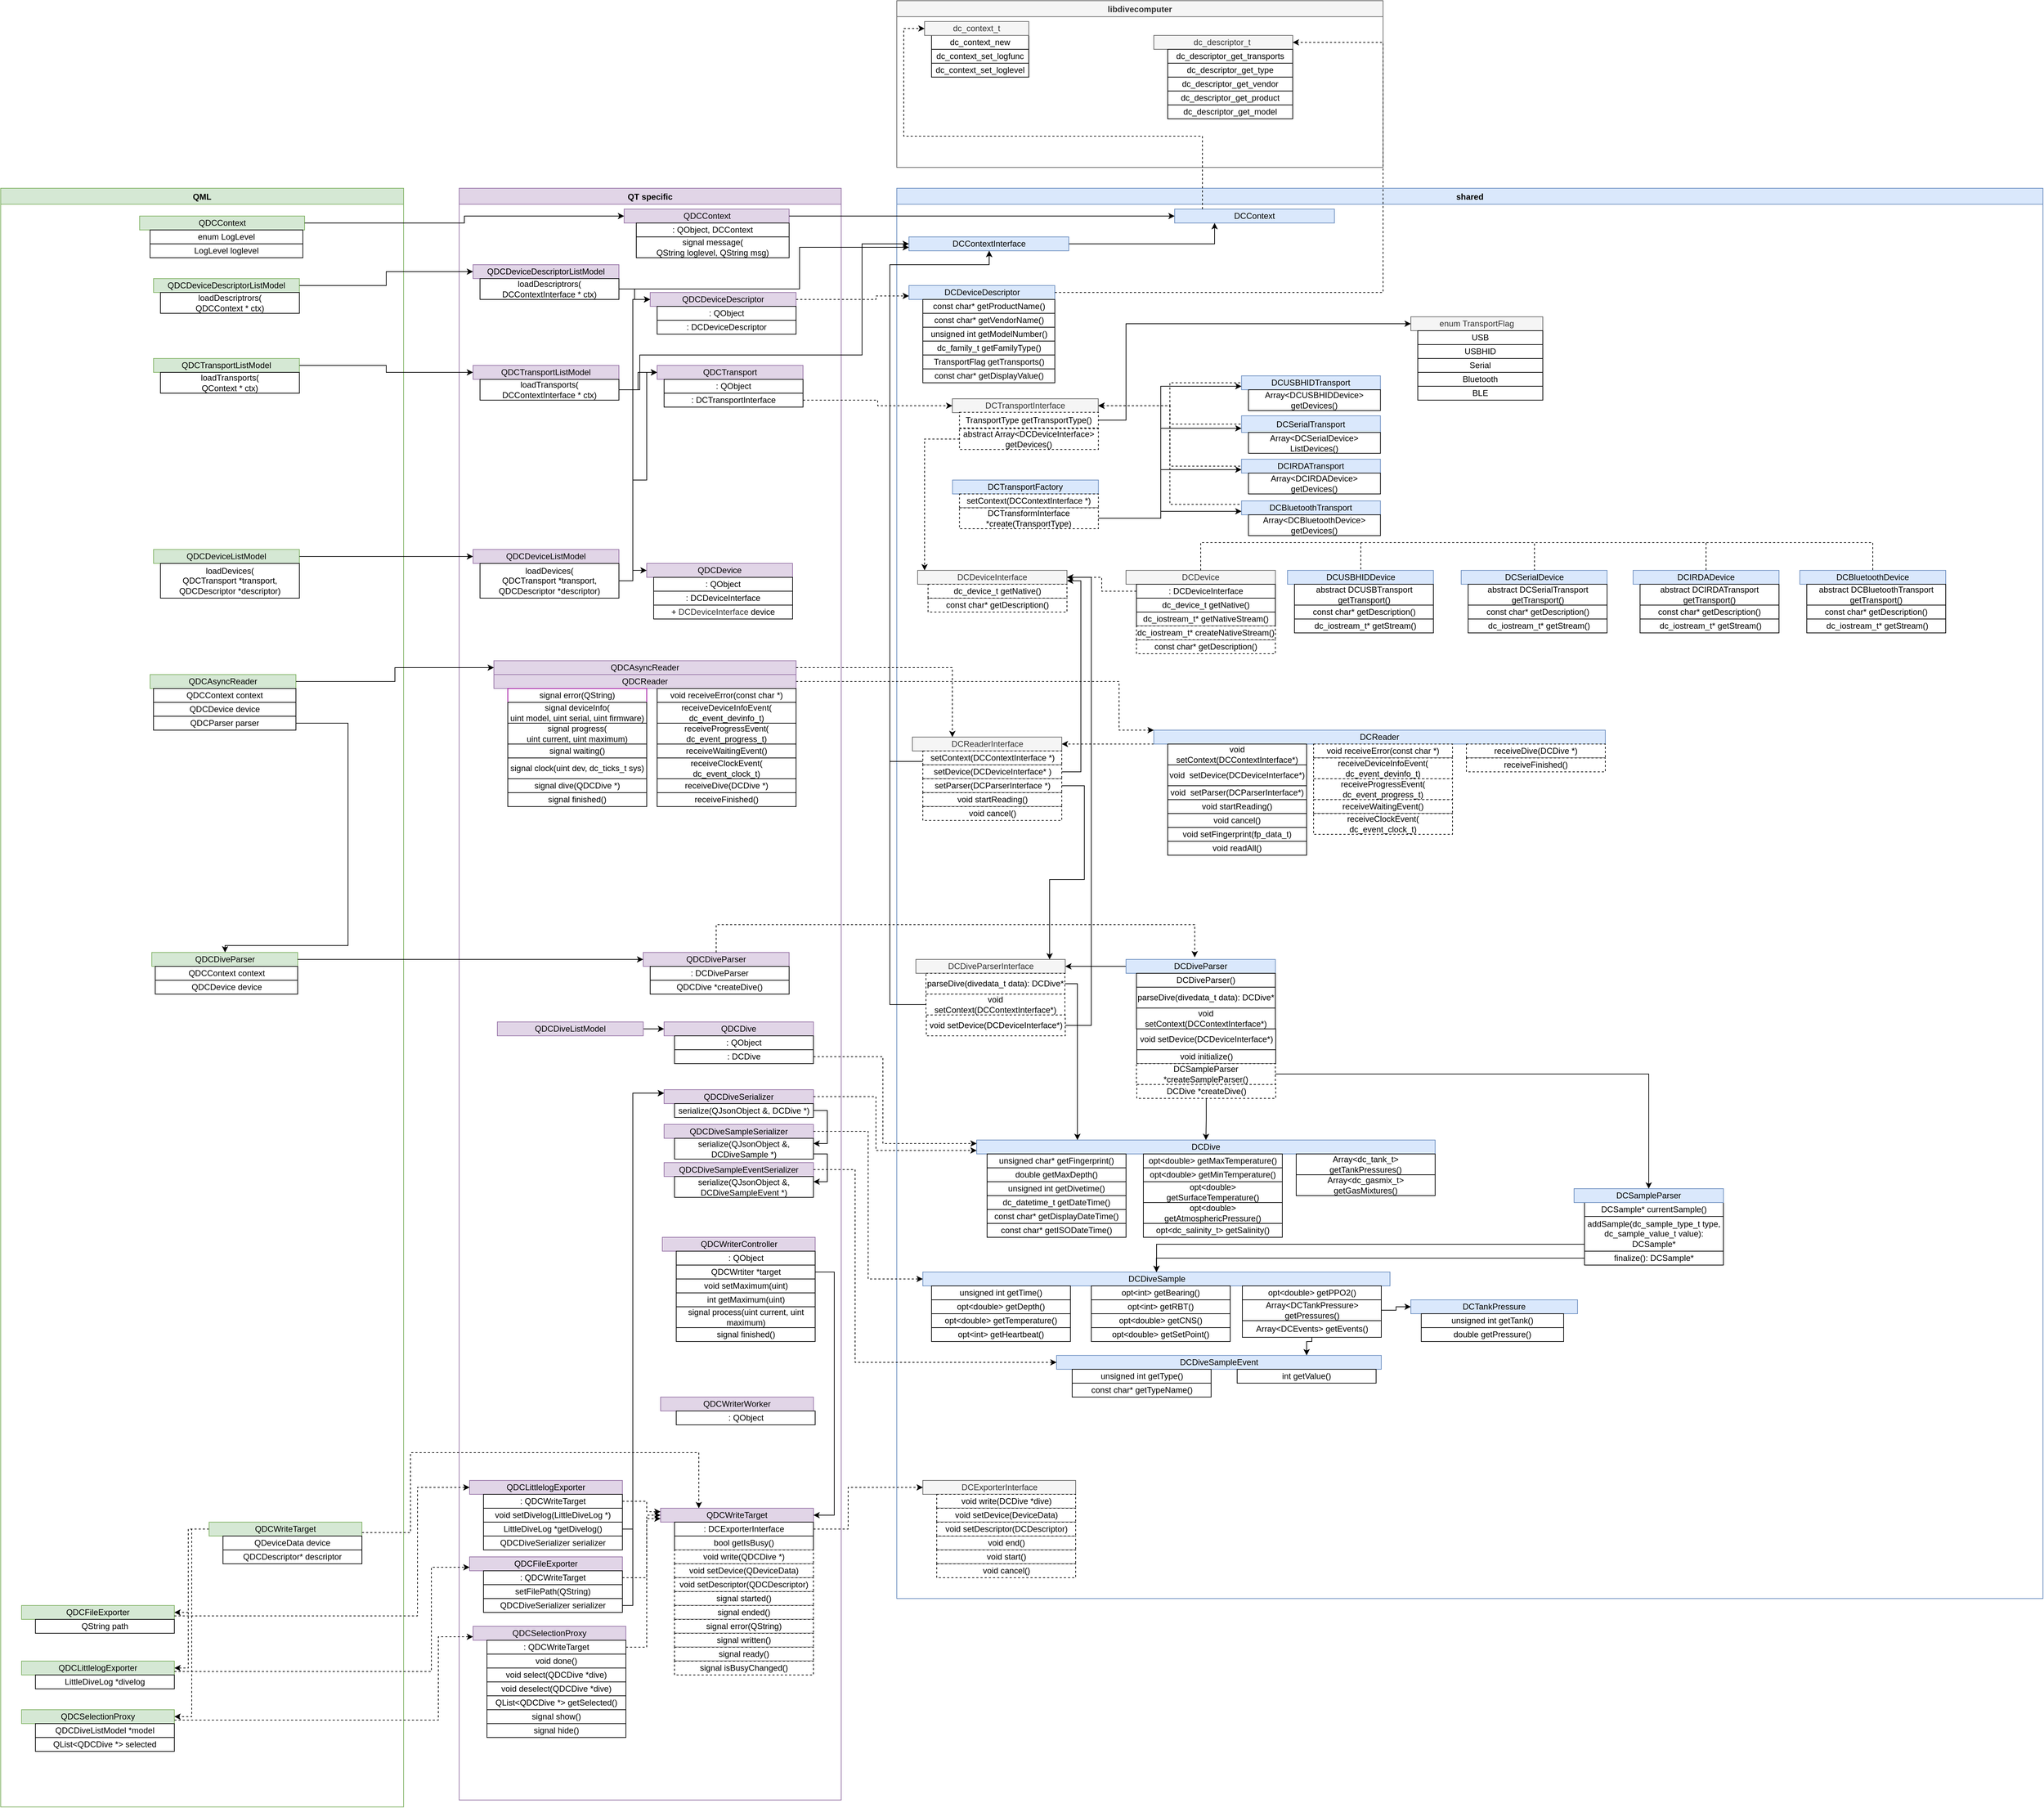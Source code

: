 <mxfile version="13.6.6" type="github" pages="2">
  <diagram id="l0Hb1Kvt9UqNzEm9A9QA" name="Page-1">
    <mxGraphModel dx="2836" dy="1121" grid="1" gridSize="10" guides="1" tooltips="1" connect="1" arrows="1" fold="1" page="0" pageScale="1" pageWidth="827" pageHeight="1169" math="0" shadow="0">
      <root>
        <mxCell id="0" />
        <mxCell id="1" parent="0" />
        <mxCell id="ltwnF_Ncu5DMhvB-tiFt-2" value="libdivecomputer" style="swimlane;fillColor=#f5f5f5;strokeColor=#666666;fontColor=#333333;" parent="1" vertex="1">
          <mxGeometry x="80" y="120" width="700" height="240" as="geometry" />
        </mxCell>
        <mxCell id="ltwnF_Ncu5DMhvB-tiFt-8" value="dc_context_new" style="rounded=0;whiteSpace=wrap;html=1;" parent="ltwnF_Ncu5DMhvB-tiFt-2" vertex="1">
          <mxGeometry x="50" y="50" width="140" height="20" as="geometry" />
        </mxCell>
        <mxCell id="ltwnF_Ncu5DMhvB-tiFt-9" value="dc_context_set_logfunc" style="rounded=0;whiteSpace=wrap;html=1;" parent="ltwnF_Ncu5DMhvB-tiFt-2" vertex="1">
          <mxGeometry x="50" y="70" width="140" height="20" as="geometry" />
        </mxCell>
        <mxCell id="ltwnF_Ncu5DMhvB-tiFt-10" value="dc_context_set_loglevel" style="rounded=0;whiteSpace=wrap;html=1;" parent="ltwnF_Ncu5DMhvB-tiFt-2" vertex="1">
          <mxGeometry x="50" y="90" width="140" height="20" as="geometry" />
        </mxCell>
        <mxCell id="ltwnF_Ncu5DMhvB-tiFt-25" value="dc_descriptor_t&amp;nbsp;" style="rounded=0;whiteSpace=wrap;html=1;fillColor=#f5f5f5;strokeColor=#666666;fontColor=#333333;" parent="ltwnF_Ncu5DMhvB-tiFt-2" vertex="1">
          <mxGeometry x="370" y="50" width="200" height="20" as="geometry" />
        </mxCell>
        <mxCell id="WCboHnmUrijgcAGSZFJO-1" value="dc_descriptor_get_transports" style="rounded=0;whiteSpace=wrap;html=1;" parent="ltwnF_Ncu5DMhvB-tiFt-2" vertex="1">
          <mxGeometry x="390" y="70" width="180" height="20" as="geometry" />
        </mxCell>
        <mxCell id="WCboHnmUrijgcAGSZFJO-2" value="dc_context_t" style="rounded=0;whiteSpace=wrap;html=1;fillColor=#f5f5f5;strokeColor=#666666;fontColor=#333333;" parent="ltwnF_Ncu5DMhvB-tiFt-2" vertex="1">
          <mxGeometry x="40" y="30" width="150" height="20" as="geometry" />
        </mxCell>
        <mxCell id="WCboHnmUrijgcAGSZFJO-3" value="dc_descriptor_get_type" style="rounded=0;whiteSpace=wrap;html=1;" parent="ltwnF_Ncu5DMhvB-tiFt-2" vertex="1">
          <mxGeometry x="390" y="90" width="180" height="20" as="geometry" />
        </mxCell>
        <mxCell id="WCboHnmUrijgcAGSZFJO-4" value="dc_descriptor_get_vendor" style="rounded=0;whiteSpace=wrap;html=1;" parent="ltwnF_Ncu5DMhvB-tiFt-2" vertex="1">
          <mxGeometry x="390" y="110" width="180" height="20" as="geometry" />
        </mxCell>
        <mxCell id="WCboHnmUrijgcAGSZFJO-5" value="dc_descriptor_get_product" style="rounded=0;whiteSpace=wrap;html=1;" parent="ltwnF_Ncu5DMhvB-tiFt-2" vertex="1">
          <mxGeometry x="390" y="130" width="180" height="20" as="geometry" />
        </mxCell>
        <mxCell id="WCboHnmUrijgcAGSZFJO-6" value="dc_descriptor_get_model" style="rounded=0;whiteSpace=wrap;html=1;" parent="ltwnF_Ncu5DMhvB-tiFt-2" vertex="1">
          <mxGeometry x="390" y="150" width="180" height="20" as="geometry" />
        </mxCell>
        <mxCell id="ltwnF_Ncu5DMhvB-tiFt-3" value="shared" style="swimlane;fillColor=#dae8fc;strokeColor=#6c8ebf;" parent="1" vertex="1">
          <mxGeometry x="80" y="390" width="1650" height="2030" as="geometry" />
        </mxCell>
        <mxCell id="ltwnF_Ncu5DMhvB-tiFt-11" value="DCContext" style="rounded=0;whiteSpace=wrap;html=1;fillColor=#dae8fc;strokeColor=#6c8ebf;" parent="ltwnF_Ncu5DMhvB-tiFt-3" vertex="1">
          <mxGeometry x="400" y="30" width="230" height="20" as="geometry" />
        </mxCell>
        <mxCell id="ltwnF_Ncu5DMhvB-tiFt-18" value="DCDeviceDescriptor" style="rounded=0;whiteSpace=wrap;html=1;fillColor=#dae8fc;strokeColor=#6c8ebf;" parent="ltwnF_Ncu5DMhvB-tiFt-3" vertex="1">
          <mxGeometry x="17.5" y="140" width="210" height="20" as="geometry" />
        </mxCell>
        <mxCell id="ltwnF_Ncu5DMhvB-tiFt-23" value="const char* getVendorName()" style="rounded=0;whiteSpace=wrap;html=1;" parent="ltwnF_Ncu5DMhvB-tiFt-3" vertex="1">
          <mxGeometry x="37.5" y="180" width="190" height="20" as="geometry" />
        </mxCell>
        <mxCell id="ltwnF_Ncu5DMhvB-tiFt-24" value="unsigned int getModelNumber()" style="rounded=0;whiteSpace=wrap;html=1;" parent="ltwnF_Ncu5DMhvB-tiFt-3" vertex="1">
          <mxGeometry x="37.5" y="200" width="190" height="20" as="geometry" />
        </mxCell>
        <mxCell id="ltwnF_Ncu5DMhvB-tiFt-28" value="dc_family_t getFamilyType()" style="rounded=0;whiteSpace=wrap;html=1;" parent="ltwnF_Ncu5DMhvB-tiFt-3" vertex="1">
          <mxGeometry x="37.5" y="220" width="190" height="20" as="geometry" />
        </mxCell>
        <mxCell id="ltwnF_Ncu5DMhvB-tiFt-29" value="TransportFlag getTransports()" style="rounded=0;whiteSpace=wrap;html=1;" parent="ltwnF_Ncu5DMhvB-tiFt-3" vertex="1">
          <mxGeometry x="37.5" y="240" width="190" height="20" as="geometry" />
        </mxCell>
        <mxCell id="ltwnF_Ncu5DMhvB-tiFt-30" value="const char* getProductName()" style="rounded=0;whiteSpace=wrap;html=1;" parent="ltwnF_Ncu5DMhvB-tiFt-3" vertex="1">
          <mxGeometry x="37.5" y="160" width="190" height="20" as="geometry" />
        </mxCell>
        <mxCell id="ltwnF_Ncu5DMhvB-tiFt-35" value="BLE" style="rounded=0;whiteSpace=wrap;html=1;" parent="ltwnF_Ncu5DMhvB-tiFt-3" vertex="1">
          <mxGeometry x="750" y="285" width="180" height="20" as="geometry" />
        </mxCell>
        <mxCell id="LenTutCYug-NzjJxEsnI-6" style="edgeStyle=orthogonalEdgeStyle;rounded=0;orthogonalLoop=1;jettySize=auto;html=1;entryX=0;entryY=0.5;entryDx=0;entryDy=0;endArrow=none;endFill=0;dashed=1;startArrow=classic;startFill=1;" parent="ltwnF_Ncu5DMhvB-tiFt-3" source="WCboHnmUrijgcAGSZFJO-8" target="LenTutCYug-NzjJxEsnI-3" edge="1">
          <mxGeometry relative="1" as="geometry" />
        </mxCell>
        <mxCell id="LenTutCYug-NzjJxEsnI-7" style="edgeStyle=orthogonalEdgeStyle;rounded=0;orthogonalLoop=1;jettySize=auto;html=1;entryX=0;entryY=0.5;entryDx=0;entryDy=0;dashed=1;endArrow=none;endFill=0;startArrow=classic;startFill=1;" parent="ltwnF_Ncu5DMhvB-tiFt-3" source="WCboHnmUrijgcAGSZFJO-8" target="LenTutCYug-NzjJxEsnI-4" edge="1">
          <mxGeometry relative="1" as="geometry" />
        </mxCell>
        <mxCell id="LenTutCYug-NzjJxEsnI-8" style="edgeStyle=orthogonalEdgeStyle;rounded=0;orthogonalLoop=1;jettySize=auto;html=1;entryX=0;entryY=0.5;entryDx=0;entryDy=0;dashed=1;endArrow=none;endFill=0;startArrow=classic;startFill=1;" parent="ltwnF_Ncu5DMhvB-tiFt-3" source="WCboHnmUrijgcAGSZFJO-8" target="LenTutCYug-NzjJxEsnI-5" edge="1">
          <mxGeometry relative="1" as="geometry" />
        </mxCell>
        <mxCell id="LenTutCYug-NzjJxEsnI-10" style="edgeStyle=orthogonalEdgeStyle;rounded=0;orthogonalLoop=1;jettySize=auto;html=1;entryX=0;entryY=0.25;entryDx=0;entryDy=0;dashed=1;endArrow=none;endFill=0;startArrow=classic;startFill=1;" parent="ltwnF_Ncu5DMhvB-tiFt-3" source="WCboHnmUrijgcAGSZFJO-8" target="LenTutCYug-NzjJxEsnI-9" edge="1">
          <mxGeometry relative="1" as="geometry" />
        </mxCell>
        <mxCell id="WCboHnmUrijgcAGSZFJO-8" value="DCTransportInterface" style="rounded=0;whiteSpace=wrap;html=1;fillColor=#f5f5f5;strokeColor=#666666;fontColor=#333333;" parent="ltwnF_Ncu5DMhvB-tiFt-3" vertex="1">
          <mxGeometry x="80" y="303" width="210" height="20" as="geometry" />
        </mxCell>
        <mxCell id="WCboHnmUrijgcAGSZFJO-9" value="enum TransportFlag" style="rounded=0;whiteSpace=wrap;html=1;fillColor=#f5f5f5;strokeColor=#666666;fontColor=#333333;" parent="ltwnF_Ncu5DMhvB-tiFt-3" vertex="1">
          <mxGeometry x="740" y="185" width="190" height="20" as="geometry" />
        </mxCell>
        <mxCell id="WCboHnmUrijgcAGSZFJO-10" value="USBHID" style="rounded=0;whiteSpace=wrap;html=1;" parent="ltwnF_Ncu5DMhvB-tiFt-3" vertex="1">
          <mxGeometry x="750" y="225" width="180" height="20" as="geometry" />
        </mxCell>
        <mxCell id="WCboHnmUrijgcAGSZFJO-11" value="USB" style="rounded=0;whiteSpace=wrap;html=1;" parent="ltwnF_Ncu5DMhvB-tiFt-3" vertex="1">
          <mxGeometry x="750" y="205" width="180" height="20" as="geometry" />
        </mxCell>
        <mxCell id="WCboHnmUrijgcAGSZFJO-12" value="Serial" style="rounded=0;whiteSpace=wrap;html=1;" parent="ltwnF_Ncu5DMhvB-tiFt-3" vertex="1">
          <mxGeometry x="750" y="245" width="180" height="20" as="geometry" />
        </mxCell>
        <mxCell id="WCboHnmUrijgcAGSZFJO-13" value="Bluetooth" style="rounded=0;whiteSpace=wrap;html=1;" parent="ltwnF_Ncu5DMhvB-tiFt-3" vertex="1">
          <mxGeometry x="750" y="265" width="180" height="20" as="geometry" />
        </mxCell>
        <mxCell id="zbBpqtvrADR6qRSZToYz-18" style="edgeStyle=orthogonalEdgeStyle;rounded=0;orthogonalLoop=1;jettySize=auto;html=1;dashed=1;" parent="ltwnF_Ncu5DMhvB-tiFt-3" source="WCboHnmUrijgcAGSZFJO-20" target="zbBpqtvrADR6qRSZToYz-4" edge="1">
          <mxGeometry relative="1" as="geometry">
            <Array as="points">
              <mxPoint x="40" y="361" />
            </Array>
          </mxGeometry>
        </mxCell>
        <mxCell id="WCboHnmUrijgcAGSZFJO-20" value="abstract Array&amp;lt;DCDeviceInterface&amp;gt; getDevices()" style="rounded=0;whiteSpace=wrap;html=1;dashed=1;" parent="ltwnF_Ncu5DMhvB-tiFt-3" vertex="1">
          <mxGeometry x="90.25" y="346" width="200" height="30" as="geometry" />
        </mxCell>
        <mxCell id="WCboHnmUrijgcAGSZFJO-22" value="const char* getDisplayValue()" style="rounded=0;whiteSpace=wrap;html=1;" parent="ltwnF_Ncu5DMhvB-tiFt-3" vertex="1">
          <mxGeometry x="37.5" y="260" width="190" height="20" as="geometry" />
        </mxCell>
        <mxCell id="LenTutCYug-NzjJxEsnI-29" style="edgeStyle=orthogonalEdgeStyle;rounded=0;orthogonalLoop=1;jettySize=auto;html=1;endArrow=none;endFill=0;strokeColor=#000000;dashed=1;" parent="ltwnF_Ncu5DMhvB-tiFt-3" source="WCboHnmUrijgcAGSZFJO-23" target="LenTutCYug-NzjJxEsnI-17" edge="1">
          <mxGeometry relative="1" as="geometry">
            <Array as="points">
              <mxPoint x="438" y="510" />
              <mxPoint x="668" y="510" />
            </Array>
          </mxGeometry>
        </mxCell>
        <mxCell id="LenTutCYug-NzjJxEsnI-30" style="edgeStyle=orthogonalEdgeStyle;rounded=0;orthogonalLoop=1;jettySize=auto;html=1;dashed=1;endArrow=none;endFill=0;strokeColor=#000000;" parent="ltwnF_Ncu5DMhvB-tiFt-3" source="WCboHnmUrijgcAGSZFJO-23" target="LenTutCYug-NzjJxEsnI-21" edge="1">
          <mxGeometry relative="1" as="geometry">
            <Array as="points">
              <mxPoint x="438" y="510" />
              <mxPoint x="918" y="510" />
            </Array>
          </mxGeometry>
        </mxCell>
        <mxCell id="LenTutCYug-NzjJxEsnI-34" style="edgeStyle=orthogonalEdgeStyle;rounded=0;orthogonalLoop=1;jettySize=auto;html=1;dashed=1;endArrow=none;endFill=0;strokeColor=#000000;" parent="ltwnF_Ncu5DMhvB-tiFt-3" source="WCboHnmUrijgcAGSZFJO-23" target="LenTutCYug-NzjJxEsnI-31" edge="1">
          <mxGeometry relative="1" as="geometry">
            <Array as="points">
              <mxPoint x="438" y="510" />
              <mxPoint x="1165" y="510" />
            </Array>
          </mxGeometry>
        </mxCell>
        <mxCell id="WCboHnmUrijgcAGSZFJO-23" value="DCDevice" style="rounded=0;whiteSpace=wrap;html=1;fillColor=#f5f5f5;strokeColor=#666666;fontColor=#333333;" parent="ltwnF_Ncu5DMhvB-tiFt-3" vertex="1">
          <mxGeometry x="330" y="550" width="215" height="20" as="geometry" />
        </mxCell>
        <mxCell id="LenTutCYug-NzjJxEsnI-3" value="DCUSBHIDTransport" style="rounded=0;whiteSpace=wrap;html=1;fillColor=#dae8fc;strokeColor=#6c8ebf;" parent="ltwnF_Ncu5DMhvB-tiFt-3" vertex="1">
          <mxGeometry x="496.25" y="270" width="200" height="20" as="geometry" />
        </mxCell>
        <mxCell id="LenTutCYug-NzjJxEsnI-4" value="DCSerialTransport" style="rounded=0;whiteSpace=wrap;html=1;fillColor=#dae8fc;strokeColor=#6c8ebf;" parent="ltwnF_Ncu5DMhvB-tiFt-3" vertex="1">
          <mxGeometry x="496.25" y="327.5" width="200" height="24" as="geometry" />
        </mxCell>
        <mxCell id="LenTutCYug-NzjJxEsnI-5" value="DCIRDATransport" style="rounded=0;whiteSpace=wrap;html=1;fillColor=#dae8fc;strokeColor=#6c8ebf;" parent="ltwnF_Ncu5DMhvB-tiFt-3" vertex="1">
          <mxGeometry x="496.25" y="390" width="200" height="20" as="geometry" />
        </mxCell>
        <mxCell id="LenTutCYug-NzjJxEsnI-9" value="DCBluetoothTransport" style="rounded=0;whiteSpace=wrap;html=1;fillColor=#dae8fc;strokeColor=#6c8ebf;" parent="ltwnF_Ncu5DMhvB-tiFt-3" vertex="1">
          <mxGeometry x="496.25" y="450" width="200" height="20" as="geometry" />
        </mxCell>
        <mxCell id="LenTutCYug-NzjJxEsnI-17" value="DCUSBHIDDevice" style="rounded=0;whiteSpace=wrap;html=1;fillColor=#dae8fc;strokeColor=#6c8ebf;" parent="ltwnF_Ncu5DMhvB-tiFt-3" vertex="1">
          <mxGeometry x="562.5" y="550" width="210" height="20" as="geometry" />
        </mxCell>
        <mxCell id="LenTutCYug-NzjJxEsnI-18" value="const char* getDescription()" style="rounded=0;whiteSpace=wrap;html=1;dashed=1;" parent="ltwnF_Ncu5DMhvB-tiFt-3" vertex="1">
          <mxGeometry x="345" y="650" width="200" height="20" as="geometry" />
        </mxCell>
        <mxCell id="LenTutCYug-NzjJxEsnI-19" value="abstract DCUSBTransport getTransport()" style="rounded=0;whiteSpace=wrap;html=1;" parent="ltwnF_Ncu5DMhvB-tiFt-3" vertex="1">
          <mxGeometry x="572.5" y="570" width="200" height="30" as="geometry" />
        </mxCell>
        <mxCell id="LenTutCYug-NzjJxEsnI-20" value="const char* getDescription()" style="rounded=0;whiteSpace=wrap;html=1;" parent="ltwnF_Ncu5DMhvB-tiFt-3" vertex="1">
          <mxGeometry x="572.5" y="600" width="200" height="20" as="geometry" />
        </mxCell>
        <mxCell id="LenTutCYug-NzjJxEsnI-21" value="DCSerialDevice" style="rounded=0;whiteSpace=wrap;html=1;fillColor=#dae8fc;strokeColor=#6c8ebf;" parent="ltwnF_Ncu5DMhvB-tiFt-3" vertex="1">
          <mxGeometry x="812.5" y="550" width="210" height="20" as="geometry" />
        </mxCell>
        <mxCell id="LenTutCYug-NzjJxEsnI-22" value="abstract DCSerialTransport getTransport()" style="rounded=0;whiteSpace=wrap;html=1;" parent="ltwnF_Ncu5DMhvB-tiFt-3" vertex="1">
          <mxGeometry x="822.5" y="570" width="200" height="30" as="geometry" />
        </mxCell>
        <mxCell id="LenTutCYug-NzjJxEsnI-23" value="const char* getDescription()" style="rounded=0;whiteSpace=wrap;html=1;" parent="ltwnF_Ncu5DMhvB-tiFt-3" vertex="1">
          <mxGeometry x="822.5" y="600" width="200" height="20" as="geometry" />
        </mxCell>
        <mxCell id="LenTutCYug-NzjJxEsnI-25" value="Array&amp;lt;DCUSBHIDDevice&amp;gt; getDevices()" style="rounded=0;whiteSpace=wrap;html=1;" parent="ltwnF_Ncu5DMhvB-tiFt-3" vertex="1">
          <mxGeometry x="506.25" y="290" width="190" height="30" as="geometry" />
        </mxCell>
        <mxCell id="LenTutCYug-NzjJxEsnI-26" value="Array&amp;lt;DCSerialDevice&amp;gt; ListDevices()" style="rounded=0;whiteSpace=wrap;html=1;" parent="ltwnF_Ncu5DMhvB-tiFt-3" vertex="1">
          <mxGeometry x="506.25" y="351.5" width="190" height="30" as="geometry" />
        </mxCell>
        <mxCell id="LenTutCYug-NzjJxEsnI-27" value="Array&amp;lt;DCIRDADevice&amp;gt; getDevices()" style="rounded=0;whiteSpace=wrap;html=1;" parent="ltwnF_Ncu5DMhvB-tiFt-3" vertex="1">
          <mxGeometry x="506.25" y="410" width="190" height="30" as="geometry" />
        </mxCell>
        <mxCell id="LenTutCYug-NzjJxEsnI-28" value="Array&amp;lt;DCBluetoothDevice&amp;gt; getDevices()" style="rounded=0;whiteSpace=wrap;html=1;" parent="ltwnF_Ncu5DMhvB-tiFt-3" vertex="1">
          <mxGeometry x="506.25" y="470" width="190" height="30" as="geometry" />
        </mxCell>
        <mxCell id="LenTutCYug-NzjJxEsnI-31" value="DCIRDADevice" style="rounded=0;whiteSpace=wrap;html=1;fillColor=#dae8fc;strokeColor=#6c8ebf;" parent="ltwnF_Ncu5DMhvB-tiFt-3" vertex="1">
          <mxGeometry x="1060" y="550" width="210" height="20" as="geometry" />
        </mxCell>
        <mxCell id="LenTutCYug-NzjJxEsnI-32" value="abstract DCIRDATransport getTransport()" style="rounded=0;whiteSpace=wrap;html=1;" parent="ltwnF_Ncu5DMhvB-tiFt-3" vertex="1">
          <mxGeometry x="1070" y="570" width="200" height="30" as="geometry" />
        </mxCell>
        <mxCell id="LenTutCYug-NzjJxEsnI-33" value="const char* getDescription()" style="rounded=0;whiteSpace=wrap;html=1;" parent="ltwnF_Ncu5DMhvB-tiFt-3" vertex="1">
          <mxGeometry x="1070" y="600" width="200" height="20" as="geometry" />
        </mxCell>
        <mxCell id="LenTutCYug-NzjJxEsnI-38" value="DCBluetoothDevice" style="rounded=0;whiteSpace=wrap;html=1;fillColor=#dae8fc;strokeColor=#6c8ebf;" parent="ltwnF_Ncu5DMhvB-tiFt-3" vertex="1">
          <mxGeometry x="1300" y="550" width="210" height="20" as="geometry" />
        </mxCell>
        <mxCell id="LenTutCYug-NzjJxEsnI-39" value="abstract DCBluetoothTransport getTransport()" style="rounded=0;whiteSpace=wrap;html=1;" parent="ltwnF_Ncu5DMhvB-tiFt-3" vertex="1">
          <mxGeometry x="1310" y="570" width="200" height="30" as="geometry" />
        </mxCell>
        <mxCell id="LenTutCYug-NzjJxEsnI-40" value="const char* getDescription()" style="rounded=0;whiteSpace=wrap;html=1;" parent="ltwnF_Ncu5DMhvB-tiFt-3" vertex="1">
          <mxGeometry x="1310" y="600" width="200" height="20" as="geometry" />
        </mxCell>
        <mxCell id="LenTutCYug-NzjJxEsnI-41" style="edgeStyle=orthogonalEdgeStyle;rounded=0;orthogonalLoop=1;jettySize=auto;html=1;dashed=1;endArrow=none;endFill=0;strokeColor=#000000;" parent="ltwnF_Ncu5DMhvB-tiFt-3" source="WCboHnmUrijgcAGSZFJO-23" target="LenTutCYug-NzjJxEsnI-38" edge="1">
          <mxGeometry relative="1" as="geometry">
            <Array as="points">
              <mxPoint x="438" y="510" />
              <mxPoint x="1405" y="510" />
            </Array>
          </mxGeometry>
        </mxCell>
        <mxCell id="LenTutCYug-NzjJxEsnI-46" value="dc_iostream_t* getNativeStream()" style="rounded=0;whiteSpace=wrap;html=1;" parent="ltwnF_Ncu5DMhvB-tiFt-3" vertex="1">
          <mxGeometry x="345" y="610" width="200" height="20" as="geometry" />
        </mxCell>
        <mxCell id="LenTutCYug-NzjJxEsnI-47" value="&amp;nbsp;dc_iostream_t* getStream()" style="rounded=0;whiteSpace=wrap;html=1;" parent="ltwnF_Ncu5DMhvB-tiFt-3" vertex="1">
          <mxGeometry x="572.5" y="620" width="200" height="20" as="geometry" />
        </mxCell>
        <mxCell id="LenTutCYug-NzjJxEsnI-48" value="&amp;nbsp;dc_iostream_t* getStream()" style="rounded=0;whiteSpace=wrap;html=1;" parent="ltwnF_Ncu5DMhvB-tiFt-3" vertex="1">
          <mxGeometry x="822.5" y="620" width="200" height="20" as="geometry" />
        </mxCell>
        <mxCell id="LenTutCYug-NzjJxEsnI-49" value="&amp;nbsp;dc_iostream_t* getStream()" style="rounded=0;whiteSpace=wrap;html=1;" parent="ltwnF_Ncu5DMhvB-tiFt-3" vertex="1">
          <mxGeometry x="1070" y="620" width="200" height="20" as="geometry" />
        </mxCell>
        <mxCell id="LenTutCYug-NzjJxEsnI-50" value="&amp;nbsp;dc_iostream_t* getStream()" style="rounded=0;whiteSpace=wrap;html=1;" parent="ltwnF_Ncu5DMhvB-tiFt-3" vertex="1">
          <mxGeometry x="1310" y="620" width="200" height="20" as="geometry" />
        </mxCell>
        <mxCell id="LenTutCYug-NzjJxEsnI-51" value="DCDive" style="rounded=0;whiteSpace=wrap;html=1;fillColor=#dae8fc;strokeColor=#6c8ebf;" parent="ltwnF_Ncu5DMhvB-tiFt-3" vertex="1">
          <mxGeometry x="115" y="1370" width="660" height="20" as="geometry" />
        </mxCell>
        <mxCell id="LenTutCYug-NzjJxEsnI-53" value="unsigned char* getFingerprint()" style="rounded=0;whiteSpace=wrap;html=1;" parent="ltwnF_Ncu5DMhvB-tiFt-3" vertex="1">
          <mxGeometry x="130" y="1390" width="200" height="20" as="geometry" />
        </mxCell>
        <mxCell id="LenTutCYug-NzjJxEsnI-54" value="double getMaxDepth()" style="rounded=0;whiteSpace=wrap;html=1;" parent="ltwnF_Ncu5DMhvB-tiFt-3" vertex="1">
          <mxGeometry x="130" y="1410" width="200" height="20" as="geometry" />
        </mxCell>
        <mxCell id="LenTutCYug-NzjJxEsnI-56" value="unsigned int getDivetime()" style="rounded=0;whiteSpace=wrap;html=1;" parent="ltwnF_Ncu5DMhvB-tiFt-3" vertex="1">
          <mxGeometry x="130" y="1430" width="200" height="20" as="geometry" />
        </mxCell>
        <mxCell id="LenTutCYug-NzjJxEsnI-57" value="dc_datetime_t getDateTime()" style="rounded=0;whiteSpace=wrap;html=1;" parent="ltwnF_Ncu5DMhvB-tiFt-3" vertex="1">
          <mxGeometry x="130" y="1450" width="200" height="20" as="geometry" />
        </mxCell>
        <mxCell id="LenTutCYug-NzjJxEsnI-58" value="const char* getDisplayDateTime()" style="rounded=0;whiteSpace=wrap;html=1;" parent="ltwnF_Ncu5DMhvB-tiFt-3" vertex="1">
          <mxGeometry x="130" y="1470" width="200" height="20" as="geometry" />
        </mxCell>
        <mxCell id="LenTutCYug-NzjJxEsnI-59" value="const char* getISODateTime()" style="rounded=0;whiteSpace=wrap;html=1;" parent="ltwnF_Ncu5DMhvB-tiFt-3" vertex="1">
          <mxGeometry x="130" y="1490" width="200" height="20" as="geometry" />
        </mxCell>
        <mxCell id="LenTutCYug-NzjJxEsnI-60" value="opt&amp;lt;double&amp;gt; getMaxTemperature()" style="rounded=0;whiteSpace=wrap;html=1;" parent="ltwnF_Ncu5DMhvB-tiFt-3" vertex="1">
          <mxGeometry x="355" y="1390" width="200" height="20" as="geometry" />
        </mxCell>
        <mxCell id="LenTutCYug-NzjJxEsnI-61" value="opt&amp;lt;double&amp;gt; getMinTemperature()" style="rounded=0;whiteSpace=wrap;html=1;" parent="ltwnF_Ncu5DMhvB-tiFt-3" vertex="1">
          <mxGeometry x="355" y="1410" width="200" height="20" as="geometry" />
        </mxCell>
        <mxCell id="LenTutCYug-NzjJxEsnI-62" value="opt&amp;lt;double&amp;gt; getSurfaceTemperature()" style="rounded=0;whiteSpace=wrap;html=1;" parent="ltwnF_Ncu5DMhvB-tiFt-3" vertex="1">
          <mxGeometry x="355" y="1430" width="200" height="30" as="geometry" />
        </mxCell>
        <mxCell id="LenTutCYug-NzjJxEsnI-63" value="opt&amp;lt;double&amp;gt; getAtmosphericPressure()" style="rounded=0;whiteSpace=wrap;html=1;" parent="ltwnF_Ncu5DMhvB-tiFt-3" vertex="1">
          <mxGeometry x="355" y="1460" width="200" height="30" as="geometry" />
        </mxCell>
        <mxCell id="LenTutCYug-NzjJxEsnI-68" value="opt&amp;lt;dc_salinity_t&amp;gt; getSalinity()" style="rounded=0;whiteSpace=wrap;html=1;" parent="ltwnF_Ncu5DMhvB-tiFt-3" vertex="1">
          <mxGeometry x="355" y="1490" width="200" height="20" as="geometry" />
        </mxCell>
        <mxCell id="LenTutCYug-NzjJxEsnI-70" value="Array&amp;lt;dc_tank_t&amp;gt; getTankPressures()" style="rounded=0;whiteSpace=wrap;html=1;" parent="ltwnF_Ncu5DMhvB-tiFt-3" vertex="1">
          <mxGeometry x="575" y="1390" width="200" height="30" as="geometry" />
        </mxCell>
        <mxCell id="LenTutCYug-NzjJxEsnI-71" value="Array&amp;lt;dc_gasmix_t&amp;gt; getGasMixtures()" style="rounded=0;whiteSpace=wrap;html=1;" parent="ltwnF_Ncu5DMhvB-tiFt-3" vertex="1">
          <mxGeometry x="575" y="1420" width="200" height="30" as="geometry" />
        </mxCell>
        <mxCell id="LenTutCYug-NzjJxEsnI-73" value="DCDiveSample" style="rounded=0;whiteSpace=wrap;html=1;fillColor=#dae8fc;strokeColor=#6c8ebf;" parent="ltwnF_Ncu5DMhvB-tiFt-3" vertex="1">
          <mxGeometry x="37.5" y="1560" width="672.5" height="20" as="geometry" />
        </mxCell>
        <mxCell id="LenTutCYug-NzjJxEsnI-74" value="DCDiveSampleEvent" style="rounded=0;whiteSpace=wrap;html=1;fillColor=#dae8fc;strokeColor=#6c8ebf;" parent="ltwnF_Ncu5DMhvB-tiFt-3" vertex="1">
          <mxGeometry x="230" y="1680" width="467.5" height="20" as="geometry" />
        </mxCell>
        <mxCell id="PpLzL-J6AhNf8Rzvoqyl-76" style="edgeStyle=orthogonalEdgeStyle;rounded=0;orthogonalLoop=1;jettySize=auto;html=1;" parent="ltwnF_Ncu5DMhvB-tiFt-3" source="nu18OdhDVVGL0PULstCD-1" target="PpLzL-J6AhNf8Rzvoqyl-72" edge="1">
          <mxGeometry relative="1" as="geometry" />
        </mxCell>
        <mxCell id="nu18OdhDVVGL0PULstCD-1" value="DCDiveParser" style="rounded=0;whiteSpace=wrap;html=1;fillColor=#dae8fc;strokeColor=#6c8ebf;" parent="ltwnF_Ncu5DMhvB-tiFt-3" vertex="1">
          <mxGeometry x="330" y="1110" width="215" height="20" as="geometry" />
        </mxCell>
        <mxCell id="nu18OdhDVVGL0PULstCD-3" value="parseDive(divedata_t data): DCDive*" style="rounded=0;whiteSpace=wrap;html=1;" parent="ltwnF_Ncu5DMhvB-tiFt-3" vertex="1">
          <mxGeometry x="345" y="1150" width="200" height="30" as="geometry" />
        </mxCell>
        <mxCell id="nu18OdhDVVGL0PULstCD-5" value="DCDiveParser()" style="rounded=0;whiteSpace=wrap;html=1;" parent="ltwnF_Ncu5DMhvB-tiFt-3" vertex="1">
          <mxGeometry x="345" y="1130" width="200" height="20" as="geometry" />
        </mxCell>
        <mxCell id="nu18OdhDVVGL0PULstCD-9" value="DCSample* currentSample()" style="rounded=0;whiteSpace=wrap;html=1;" parent="ltwnF_Ncu5DMhvB-tiFt-3" vertex="1">
          <mxGeometry x="990" y="1460" width="200" height="20" as="geometry" />
        </mxCell>
        <mxCell id="nu18OdhDVVGL0PULstCD-10" value="unsigned int getTime()" style="rounded=0;whiteSpace=wrap;html=1;" parent="ltwnF_Ncu5DMhvB-tiFt-3" vertex="1">
          <mxGeometry x="50" y="1580" width="200" height="20" as="geometry" />
        </mxCell>
        <mxCell id="spZWWF0u4A5Y6FCt7kzm-1" value="opt&amp;lt;double&amp;gt; getDepth()" style="rounded=0;whiteSpace=wrap;html=1;" parent="ltwnF_Ncu5DMhvB-tiFt-3" vertex="1">
          <mxGeometry x="50" y="1600" width="200" height="20" as="geometry" />
        </mxCell>
        <mxCell id="spZWWF0u4A5Y6FCt7kzm-2" value="opt&amp;lt;double&amp;gt; getTemperature()" style="rounded=0;whiteSpace=wrap;html=1;" parent="ltwnF_Ncu5DMhvB-tiFt-3" vertex="1">
          <mxGeometry x="50" y="1620" width="200" height="20" as="geometry" />
        </mxCell>
        <mxCell id="spZWWF0u4A5Y6FCt7kzm-3" value="opt&amp;lt;int&amp;gt; getHeartbeat()" style="rounded=0;whiteSpace=wrap;html=1;" parent="ltwnF_Ncu5DMhvB-tiFt-3" vertex="1">
          <mxGeometry x="50" y="1640" width="200" height="20" as="geometry" />
        </mxCell>
        <mxCell id="spZWWF0u4A5Y6FCt7kzm-4" value="opt&amp;lt;int&amp;gt; getBearing()" style="rounded=0;whiteSpace=wrap;html=1;" parent="ltwnF_Ncu5DMhvB-tiFt-3" vertex="1">
          <mxGeometry x="280" y="1580" width="200" height="20" as="geometry" />
        </mxCell>
        <mxCell id="spZWWF0u4A5Y6FCt7kzm-5" value="opt&amp;lt;int&amp;gt; getRBT()" style="rounded=0;whiteSpace=wrap;html=1;" parent="ltwnF_Ncu5DMhvB-tiFt-3" vertex="1">
          <mxGeometry x="280" y="1600" width="200" height="20" as="geometry" />
        </mxCell>
        <mxCell id="spZWWF0u4A5Y6FCt7kzm-6" value="opt&amp;lt;double&amp;gt; getCNS()" style="rounded=0;whiteSpace=wrap;html=1;" parent="ltwnF_Ncu5DMhvB-tiFt-3" vertex="1">
          <mxGeometry x="280" y="1620" width="200" height="20" as="geometry" />
        </mxCell>
        <mxCell id="spZWWF0u4A5Y6FCt7kzm-7" value="opt&amp;lt;double&amp;gt; getSetPoint()" style="rounded=0;whiteSpace=wrap;html=1;" parent="ltwnF_Ncu5DMhvB-tiFt-3" vertex="1">
          <mxGeometry x="280" y="1640" width="200" height="20" as="geometry" />
        </mxCell>
        <mxCell id="spZWWF0u4A5Y6FCt7kzm-8" value="opt&amp;lt;double&amp;gt; getPPO2()" style="rounded=0;whiteSpace=wrap;html=1;" parent="ltwnF_Ncu5DMhvB-tiFt-3" vertex="1">
          <mxGeometry x="497.5" y="1580" width="200" height="20" as="geometry" />
        </mxCell>
        <mxCell id="spZWWF0u4A5Y6FCt7kzm-16" style="edgeStyle=orthogonalEdgeStyle;rounded=0;orthogonalLoop=1;jettySize=auto;html=1;" parent="ltwnF_Ncu5DMhvB-tiFt-3" source="spZWWF0u4A5Y6FCt7kzm-9" target="LenTutCYug-NzjJxEsnI-74" edge="1">
          <mxGeometry relative="1" as="geometry">
            <Array as="points">
              <mxPoint x="598" y="1660" />
              <mxPoint x="590" y="1660" />
            </Array>
          </mxGeometry>
        </mxCell>
        <mxCell id="spZWWF0u4A5Y6FCt7kzm-9" value="Array&amp;lt;DCEvents&amp;gt; getEvents()" style="rounded=0;whiteSpace=wrap;html=1;" parent="ltwnF_Ncu5DMhvB-tiFt-3" vertex="1">
          <mxGeometry x="497.5" y="1630" width="200" height="24" as="geometry" />
        </mxCell>
        <mxCell id="spZWWF0u4A5Y6FCt7kzm-14" style="edgeStyle=orthogonalEdgeStyle;rounded=0;orthogonalLoop=1;jettySize=auto;html=1;entryX=0;entryY=0.5;entryDx=0;entryDy=0;" parent="ltwnF_Ncu5DMhvB-tiFt-3" source="spZWWF0u4A5Y6FCt7kzm-10" target="spZWWF0u4A5Y6FCt7kzm-11" edge="1">
          <mxGeometry relative="1" as="geometry" />
        </mxCell>
        <mxCell id="spZWWF0u4A5Y6FCt7kzm-10" value="Array&amp;lt;DCTankPressure&amp;gt; getPressures()" style="rounded=0;whiteSpace=wrap;html=1;" parent="ltwnF_Ncu5DMhvB-tiFt-3" vertex="1">
          <mxGeometry x="497.5" y="1600" width="200" height="30" as="geometry" />
        </mxCell>
        <mxCell id="spZWWF0u4A5Y6FCt7kzm-11" value="DCTankPressure" style="rounded=0;whiteSpace=wrap;html=1;fillColor=#dae8fc;strokeColor=#6c8ebf;" parent="ltwnF_Ncu5DMhvB-tiFt-3" vertex="1">
          <mxGeometry x="740" y="1600" width="240" height="20" as="geometry" />
        </mxCell>
        <mxCell id="spZWWF0u4A5Y6FCt7kzm-12" value="unsigned int getTank()" style="rounded=0;whiteSpace=wrap;html=1;" parent="ltwnF_Ncu5DMhvB-tiFt-3" vertex="1">
          <mxGeometry x="755" y="1620" width="205" height="20" as="geometry" />
        </mxCell>
        <mxCell id="spZWWF0u4A5Y6FCt7kzm-13" value="double getPressure()" style="rounded=0;whiteSpace=wrap;html=1;" parent="ltwnF_Ncu5DMhvB-tiFt-3" vertex="1">
          <mxGeometry x="755" y="1640" width="205" height="20" as="geometry" />
        </mxCell>
        <mxCell id="spZWWF0u4A5Y6FCt7kzm-17" value="int getValue()" style="rounded=0;whiteSpace=wrap;html=1;" parent="ltwnF_Ncu5DMhvB-tiFt-3" vertex="1">
          <mxGeometry x="490" y="1700" width="200" height="20" as="geometry" />
        </mxCell>
        <mxCell id="spZWWF0u4A5Y6FCt7kzm-18" value="const char* getTypeName()" style="rounded=0;whiteSpace=wrap;html=1;" parent="ltwnF_Ncu5DMhvB-tiFt-3" vertex="1">
          <mxGeometry x="252.5" y="1720" width="200" height="20" as="geometry" />
        </mxCell>
        <mxCell id="spZWWF0u4A5Y6FCt7kzm-19" value="unsigned int getType()" style="rounded=0;whiteSpace=wrap;html=1;" parent="ltwnF_Ncu5DMhvB-tiFt-3" vertex="1">
          <mxGeometry x="252.5" y="1700" width="200" height="20" as="geometry" />
        </mxCell>
        <mxCell id="spZWWF0u4A5Y6FCt7kzm-20" value="DCSampleParser" style="rounded=0;whiteSpace=wrap;html=1;fillColor=#dae8fc;strokeColor=#6c8ebf;" parent="ltwnF_Ncu5DMhvB-tiFt-3" vertex="1">
          <mxGeometry x="975" y="1440" width="215" height="20" as="geometry" />
        </mxCell>
        <mxCell id="G_5eRwRaQk3gY31ZSDMp-4" style="edgeStyle=orthogonalEdgeStyle;rounded=0;orthogonalLoop=1;jettySize=auto;html=1;" parent="ltwnF_Ncu5DMhvB-tiFt-3" source="spZWWF0u4A5Y6FCt7kzm-23" target="LenTutCYug-NzjJxEsnI-73" edge="1">
          <mxGeometry relative="1" as="geometry">
            <Array as="points">
              <mxPoint x="374" y="1520" />
            </Array>
          </mxGeometry>
        </mxCell>
        <mxCell id="spZWWF0u4A5Y6FCt7kzm-23" value="addSample(dc_sample_type_t type, dc_sample_value_t value): DCSample*" style="rounded=0;whiteSpace=wrap;html=1;" parent="ltwnF_Ncu5DMhvB-tiFt-3" vertex="1">
          <mxGeometry x="990" y="1480" width="200" height="50" as="geometry" />
        </mxCell>
        <mxCell id="G_5eRwRaQk3gY31ZSDMp-5" style="edgeStyle=orthogonalEdgeStyle;rounded=0;orthogonalLoop=1;jettySize=auto;html=1;" parent="ltwnF_Ncu5DMhvB-tiFt-3" source="spZWWF0u4A5Y6FCt7kzm-24" target="LenTutCYug-NzjJxEsnI-73" edge="1">
          <mxGeometry relative="1" as="geometry" />
        </mxCell>
        <mxCell id="spZWWF0u4A5Y6FCt7kzm-24" value="finalize(): DCSample*" style="rounded=0;whiteSpace=wrap;html=1;" parent="ltwnF_Ncu5DMhvB-tiFt-3" vertex="1">
          <mxGeometry x="990" y="1530" width="200" height="20" as="geometry" />
        </mxCell>
        <mxCell id="PpLzL-J6AhNf8Rzvoqyl-83" style="edgeStyle=orthogonalEdgeStyle;rounded=0;orthogonalLoop=1;jettySize=auto;html=1;dashed=1;" parent="ltwnF_Ncu5DMhvB-tiFt-3" source="G_5eRwRaQk3gY31ZSDMp-6" target="PpLzL-J6AhNf8Rzvoqyl-77" edge="1">
          <mxGeometry relative="1" as="geometry">
            <Array as="points">
              <mxPoint x="267.5" y="800" />
            </Array>
          </mxGeometry>
        </mxCell>
        <mxCell id="G_5eRwRaQk3gY31ZSDMp-6" value="DCReader" style="rounded=0;whiteSpace=wrap;html=1;fillColor=#dae8fc;strokeColor=#6c8ebf;" parent="ltwnF_Ncu5DMhvB-tiFt-3" vertex="1">
          <mxGeometry x="370" y="780" width="650" height="20" as="geometry" />
        </mxCell>
        <mxCell id="G_5eRwRaQk3gY31ZSDMp-7" value="void setContext(DCContextInterface*)" style="rounded=0;whiteSpace=wrap;html=1;" parent="ltwnF_Ncu5DMhvB-tiFt-3" vertex="1">
          <mxGeometry x="390" y="800" width="200" height="30" as="geometry" />
        </mxCell>
        <mxCell id="G_5eRwRaQk3gY31ZSDMp-9" value="void&amp;nbsp; setDevice(DCDeviceInterface*)" style="rounded=0;whiteSpace=wrap;html=1;" parent="ltwnF_Ncu5DMhvB-tiFt-3" vertex="1">
          <mxGeometry x="390" y="830" width="200" height="30" as="geometry" />
        </mxCell>
        <mxCell id="G_5eRwRaQk3gY31ZSDMp-10" value="void startReading()" style="rounded=0;whiteSpace=wrap;html=1;" parent="ltwnF_Ncu5DMhvB-tiFt-3" vertex="1">
          <mxGeometry x="390" y="880" width="200" height="20" as="geometry" />
        </mxCell>
        <mxCell id="PpLzL-J6AhNf8Rzvoqyl-5" style="edgeStyle=orthogonalEdgeStyle;rounded=0;orthogonalLoop=1;jettySize=auto;html=1;entryX=0.25;entryY=1;entryDx=0;entryDy=0;" parent="ltwnF_Ncu5DMhvB-tiFt-3" source="PpLzL-J6AhNf8Rzvoqyl-4" target="ltwnF_Ncu5DMhvB-tiFt-11" edge="1">
          <mxGeometry relative="1" as="geometry" />
        </mxCell>
        <mxCell id="PpLzL-J6AhNf8Rzvoqyl-4" value="DCContextInterface" style="rounded=0;whiteSpace=wrap;html=1;fillColor=#dae8fc;strokeColor=#6c8ebf;" parent="ltwnF_Ncu5DMhvB-tiFt-3" vertex="1">
          <mxGeometry x="17.5" y="70" width="230" height="20" as="geometry" />
        </mxCell>
        <mxCell id="PpLzL-J6AhNf8Rzvoqyl-15" value="void&amp;nbsp; setParser(DCParserInterface*)" style="rounded=0;whiteSpace=wrap;html=1;" parent="ltwnF_Ncu5DMhvB-tiFt-3" vertex="1">
          <mxGeometry x="390" y="860" width="200" height="20" as="geometry" />
        </mxCell>
        <mxCell id="PpLzL-J6AhNf8Rzvoqyl-16" value="void cancel()" style="rounded=0;whiteSpace=wrap;html=1;" parent="ltwnF_Ncu5DMhvB-tiFt-3" vertex="1">
          <mxGeometry x="390" y="900" width="200" height="20" as="geometry" />
        </mxCell>
        <mxCell id="PpLzL-J6AhNf8Rzvoqyl-17" value="void setFingerprint(fp_data_t)" style="rounded=0;whiteSpace=wrap;html=1;" parent="ltwnF_Ncu5DMhvB-tiFt-3" vertex="1">
          <mxGeometry x="390" y="920" width="200" height="20" as="geometry" />
        </mxCell>
        <mxCell id="PpLzL-J6AhNf8Rzvoqyl-18" value="void readAll()" style="rounded=0;whiteSpace=wrap;html=1;" parent="ltwnF_Ncu5DMhvB-tiFt-3" vertex="1">
          <mxGeometry x="390" y="940" width="200" height="20" as="geometry" />
        </mxCell>
        <mxCell id="PpLzL-J6AhNf8Rzvoqyl-19" value="void&amp;nbsp;receiveError(const char *)" style="rounded=0;whiteSpace=wrap;html=1;dashed=1;" parent="ltwnF_Ncu5DMhvB-tiFt-3" vertex="1">
          <mxGeometry x="600" y="800" width="200" height="20" as="geometry" />
        </mxCell>
        <mxCell id="PpLzL-J6AhNf8Rzvoqyl-20" value="dc_iostream_t* createNativeStream()" style="rounded=0;whiteSpace=wrap;html=1;dashed=1;" parent="ltwnF_Ncu5DMhvB-tiFt-3" vertex="1">
          <mxGeometry x="345" y="630" width="200" height="20" as="geometry" />
        </mxCell>
        <mxCell id="PpLzL-J6AhNf8Rzvoqyl-21" value="dc_device_t getNative()" style="rounded=0;whiteSpace=wrap;html=1;" parent="ltwnF_Ncu5DMhvB-tiFt-3" vertex="1">
          <mxGeometry x="345" y="590" width="200" height="20" as="geometry" />
        </mxCell>
        <mxCell id="PpLzL-J6AhNf8Rzvoqyl-22" value="receiveDeviceInfoEvent(&lt;br&gt;dc_event_devinfo_t)" style="rounded=0;whiteSpace=wrap;html=1;dashed=1;" parent="ltwnF_Ncu5DMhvB-tiFt-3" vertex="1">
          <mxGeometry x="600" y="820" width="200" height="30" as="geometry" />
        </mxCell>
        <mxCell id="PpLzL-J6AhNf8Rzvoqyl-23" value="receiveProgressEvent(&lt;br&gt;dc_event_progress_t)" style="rounded=0;whiteSpace=wrap;html=1;dashed=1;" parent="ltwnF_Ncu5DMhvB-tiFt-3" vertex="1">
          <mxGeometry x="600" y="850" width="200" height="30" as="geometry" />
        </mxCell>
        <mxCell id="PpLzL-J6AhNf8Rzvoqyl-24" value="receiveWaitingEvent()" style="rounded=0;whiteSpace=wrap;html=1;dashed=1;" parent="ltwnF_Ncu5DMhvB-tiFt-3" vertex="1">
          <mxGeometry x="600" y="880" width="200" height="20" as="geometry" />
        </mxCell>
        <mxCell id="PpLzL-J6AhNf8Rzvoqyl-25" value="receiveClockEvent(&lt;br&gt;dc_event_clock_t)" style="rounded=0;whiteSpace=wrap;html=1;dashed=1;" parent="ltwnF_Ncu5DMhvB-tiFt-3" vertex="1">
          <mxGeometry x="600" y="900" width="200" height="30" as="geometry" />
        </mxCell>
        <mxCell id="PpLzL-J6AhNf8Rzvoqyl-26" value="receiveDive(DCDive *)" style="rounded=0;whiteSpace=wrap;html=1;dashed=1;" parent="ltwnF_Ncu5DMhvB-tiFt-3" vertex="1">
          <mxGeometry x="820" y="800" width="200" height="20" as="geometry" />
        </mxCell>
        <mxCell id="PpLzL-J6AhNf8Rzvoqyl-27" value="receiveFinished()" style="rounded=0;whiteSpace=wrap;html=1;dashed=1;" parent="ltwnF_Ncu5DMhvB-tiFt-3" vertex="1">
          <mxGeometry x="820" y="820" width="200" height="20" as="geometry" />
        </mxCell>
        <mxCell id="PpLzL-J6AhNf8Rzvoqyl-60" value="void setContext(DCContextInterface*)" style="rounded=0;whiteSpace=wrap;html=1;" parent="ltwnF_Ncu5DMhvB-tiFt-3" vertex="1">
          <mxGeometry x="345" y="1180" width="200" height="30" as="geometry" />
        </mxCell>
        <mxCell id="PpLzL-J6AhNf8Rzvoqyl-61" value="void setDevice(DCDeviceInterface*)" style="rounded=0;whiteSpace=wrap;html=1;" parent="ltwnF_Ncu5DMhvB-tiFt-3" vertex="1">
          <mxGeometry x="345.5" y="1210" width="200" height="30" as="geometry" />
        </mxCell>
        <mxCell id="PpLzL-J6AhNf8Rzvoqyl-62" value="void initialize()" style="rounded=0;whiteSpace=wrap;html=1;" parent="ltwnF_Ncu5DMhvB-tiFt-3" vertex="1">
          <mxGeometry x="345.5" y="1240" width="200" height="20" as="geometry" />
        </mxCell>
        <mxCell id="PpLzL-J6AhNf8Rzvoqyl-71" style="edgeStyle=orthogonalEdgeStyle;rounded=0;orthogonalLoop=1;jettySize=auto;html=1;" parent="ltwnF_Ncu5DMhvB-tiFt-3" source="PpLzL-J6AhNf8Rzvoqyl-63" target="LenTutCYug-NzjJxEsnI-51" edge="1">
          <mxGeometry relative="1" as="geometry" />
        </mxCell>
        <mxCell id="PpLzL-J6AhNf8Rzvoqyl-63" value="DCDive *createDive()" style="rounded=0;whiteSpace=wrap;html=1;dashed=1;" parent="ltwnF_Ncu5DMhvB-tiFt-3" vertex="1">
          <mxGeometry x="345.5" y="1290" width="200" height="20" as="geometry" />
        </mxCell>
        <mxCell id="PpLzL-J6AhNf8Rzvoqyl-70" style="edgeStyle=orthogonalEdgeStyle;rounded=0;orthogonalLoop=1;jettySize=auto;html=1;entryX=0.5;entryY=0;entryDx=0;entryDy=0;" parent="ltwnF_Ncu5DMhvB-tiFt-3" source="PpLzL-J6AhNf8Rzvoqyl-64" target="spZWWF0u4A5Y6FCt7kzm-20" edge="1">
          <mxGeometry relative="1" as="geometry" />
        </mxCell>
        <mxCell id="PpLzL-J6AhNf8Rzvoqyl-64" value="DCSampleParser *createSampleParser()" style="rounded=0;whiteSpace=wrap;html=1;dashed=1;" parent="ltwnF_Ncu5DMhvB-tiFt-3" vertex="1">
          <mxGeometry x="345" y="1260" width="200" height="30" as="geometry" />
        </mxCell>
        <mxCell id="PpLzL-J6AhNf8Rzvoqyl-72" value="DCDiveParserInterface" style="rounded=0;whiteSpace=wrap;html=1;fillColor=#f5f5f5;strokeColor=#666666;fontColor=#333333;" parent="ltwnF_Ncu5DMhvB-tiFt-3" vertex="1">
          <mxGeometry x="27.5" y="1110" width="215" height="20" as="geometry" />
        </mxCell>
        <mxCell id="zbBpqtvrADR6qRSZToYz-17" style="edgeStyle=orthogonalEdgeStyle;rounded=0;orthogonalLoop=1;jettySize=auto;html=1;" parent="ltwnF_Ncu5DMhvB-tiFt-3" source="PpLzL-J6AhNf8Rzvoqyl-73" target="LenTutCYug-NzjJxEsnI-51" edge="1">
          <mxGeometry relative="1" as="geometry">
            <Array as="points">
              <mxPoint x="260" y="1145" />
            </Array>
          </mxGeometry>
        </mxCell>
        <mxCell id="PpLzL-J6AhNf8Rzvoqyl-73" value="parseDive(divedata_t data): DCDive*" style="rounded=0;whiteSpace=wrap;html=1;dashed=1;" parent="ltwnF_Ncu5DMhvB-tiFt-3" vertex="1">
          <mxGeometry x="42" y="1130" width="200" height="30" as="geometry" />
        </mxCell>
        <mxCell id="zbBpqtvrADR6qRSZToYz-15" style="edgeStyle=orthogonalEdgeStyle;rounded=0;orthogonalLoop=1;jettySize=auto;html=1;" parent="ltwnF_Ncu5DMhvB-tiFt-3" source="PpLzL-J6AhNf8Rzvoqyl-74" target="PpLzL-J6AhNf8Rzvoqyl-4" edge="1">
          <mxGeometry relative="1" as="geometry">
            <Array as="points">
              <mxPoint x="-10" y="1175" />
              <mxPoint x="-10" y="110" />
              <mxPoint x="133" y="110" />
            </Array>
          </mxGeometry>
        </mxCell>
        <mxCell id="PpLzL-J6AhNf8Rzvoqyl-74" value="void setContext(DCContextInterface*)" style="rounded=0;whiteSpace=wrap;html=1;dashed=1;" parent="ltwnF_Ncu5DMhvB-tiFt-3" vertex="1">
          <mxGeometry x="42" y="1160" width="200" height="30" as="geometry" />
        </mxCell>
        <mxCell id="zbBpqtvrADR6qRSZToYz-16" style="edgeStyle=orthogonalEdgeStyle;rounded=0;orthogonalLoop=1;jettySize=auto;html=1;" parent="ltwnF_Ncu5DMhvB-tiFt-3" source="PpLzL-J6AhNf8Rzvoqyl-75" target="zbBpqtvrADR6qRSZToYz-4" edge="1">
          <mxGeometry relative="1" as="geometry">
            <Array as="points">
              <mxPoint x="280" y="1205" />
              <mxPoint x="280" y="560" />
            </Array>
          </mxGeometry>
        </mxCell>
        <mxCell id="PpLzL-J6AhNf8Rzvoqyl-75" value="void setDevice(DCDeviceInterface*)" style="rounded=0;whiteSpace=wrap;html=1;dashed=1;" parent="ltwnF_Ncu5DMhvB-tiFt-3" vertex="1">
          <mxGeometry x="42.5" y="1190" width="200" height="30" as="geometry" />
        </mxCell>
        <mxCell id="PpLzL-J6AhNf8Rzvoqyl-77" value="DCReaderInterface" style="rounded=0;whiteSpace=wrap;html=1;fillColor=#f5f5f5;strokeColor=#666666;fontColor=#333333;" parent="ltwnF_Ncu5DMhvB-tiFt-3" vertex="1">
          <mxGeometry x="22.5" y="790" width="215" height="20" as="geometry" />
        </mxCell>
        <mxCell id="zbBpqtvrADR6qRSZToYz-14" style="edgeStyle=orthogonalEdgeStyle;rounded=0;orthogonalLoop=1;jettySize=auto;html=1;" parent="ltwnF_Ncu5DMhvB-tiFt-3" source="PpLzL-J6AhNf8Rzvoqyl-78" target="PpLzL-J6AhNf8Rzvoqyl-4" edge="1">
          <mxGeometry relative="1" as="geometry">
            <Array as="points">
              <mxPoint x="-10" y="825" />
              <mxPoint x="-10" y="110" />
              <mxPoint x="133" y="110" />
            </Array>
          </mxGeometry>
        </mxCell>
        <mxCell id="PpLzL-J6AhNf8Rzvoqyl-78" value="setContext(DCContextInterface *)" style="rounded=0;whiteSpace=wrap;html=1;dashed=1;" parent="ltwnF_Ncu5DMhvB-tiFt-3" vertex="1">
          <mxGeometry x="37.5" y="810" width="200" height="20" as="geometry" />
        </mxCell>
        <mxCell id="zbBpqtvrADR6qRSZToYz-12" style="edgeStyle=orthogonalEdgeStyle;rounded=0;orthogonalLoop=1;jettySize=auto;html=1;entryX=1;entryY=0.75;entryDx=0;entryDy=0;" parent="ltwnF_Ncu5DMhvB-tiFt-3" source="PpLzL-J6AhNf8Rzvoqyl-79" target="zbBpqtvrADR6qRSZToYz-4" edge="1">
          <mxGeometry relative="1" as="geometry">
            <Array as="points">
              <mxPoint x="265" y="840" />
              <mxPoint x="265" y="565" />
            </Array>
          </mxGeometry>
        </mxCell>
        <mxCell id="PpLzL-J6AhNf8Rzvoqyl-79" value="setDevice(DCDeviceInterface* )" style="rounded=0;whiteSpace=wrap;html=1;dashed=1;" parent="ltwnF_Ncu5DMhvB-tiFt-3" vertex="1">
          <mxGeometry x="37.5" y="830" width="200" height="20" as="geometry" />
        </mxCell>
        <mxCell id="zbBpqtvrADR6qRSZToYz-13" style="edgeStyle=orthogonalEdgeStyle;rounded=0;orthogonalLoop=1;jettySize=auto;html=1;" parent="ltwnF_Ncu5DMhvB-tiFt-3" source="PpLzL-J6AhNf8Rzvoqyl-80" target="PpLzL-J6AhNf8Rzvoqyl-72" edge="1">
          <mxGeometry relative="1" as="geometry">
            <Array as="points">
              <mxPoint x="270" y="860" />
              <mxPoint x="270" y="995" />
              <mxPoint x="220" y="995" />
            </Array>
          </mxGeometry>
        </mxCell>
        <mxCell id="PpLzL-J6AhNf8Rzvoqyl-80" value="setParser(DCParserInterface *)" style="rounded=0;whiteSpace=wrap;html=1;dashed=1;" parent="ltwnF_Ncu5DMhvB-tiFt-3" vertex="1">
          <mxGeometry x="37.5" y="850" width="200" height="20" as="geometry" />
        </mxCell>
        <mxCell id="PpLzL-J6AhNf8Rzvoqyl-81" value="void startReading()" style="rounded=0;whiteSpace=wrap;html=1;dashed=1;" parent="ltwnF_Ncu5DMhvB-tiFt-3" vertex="1">
          <mxGeometry x="37.5" y="870" width="200" height="20" as="geometry" />
        </mxCell>
        <mxCell id="PpLzL-J6AhNf8Rzvoqyl-82" value="void cancel()" style="rounded=0;whiteSpace=wrap;html=1;dashed=1;" parent="ltwnF_Ncu5DMhvB-tiFt-3" vertex="1">
          <mxGeometry x="37.5" y="890" width="200" height="20" as="geometry" />
        </mxCell>
        <mxCell id="zbBpqtvrADR6qRSZToYz-4" value="DCDeviceInterface" style="rounded=0;whiteSpace=wrap;html=1;fillColor=#f5f5f5;strokeColor=#666666;fontColor=#333333;" parent="ltwnF_Ncu5DMhvB-tiFt-3" vertex="1">
          <mxGeometry x="30" y="550" width="215" height="20" as="geometry" />
        </mxCell>
        <mxCell id="zbBpqtvrADR6qRSZToYz-6" value="const char* getDescription()" style="rounded=0;whiteSpace=wrap;html=1;dashed=1;" parent="ltwnF_Ncu5DMhvB-tiFt-3" vertex="1">
          <mxGeometry x="45" y="590" width="200" height="20" as="geometry" />
        </mxCell>
        <mxCell id="zbBpqtvrADR6qRSZToYz-9" value="dc_device_t getNative()" style="rounded=0;whiteSpace=wrap;html=1;dashed=1;" parent="ltwnF_Ncu5DMhvB-tiFt-3" vertex="1">
          <mxGeometry x="45" y="570" width="200" height="20" as="geometry" />
        </mxCell>
        <mxCell id="zbBpqtvrADR6qRSZToYz-11" style="edgeStyle=orthogonalEdgeStyle;rounded=0;orthogonalLoop=1;jettySize=auto;html=1;dashed=1;" parent="ltwnF_Ncu5DMhvB-tiFt-3" source="zbBpqtvrADR6qRSZToYz-10" target="zbBpqtvrADR6qRSZToYz-4" edge="1">
          <mxGeometry relative="1" as="geometry" />
        </mxCell>
        <mxCell id="zbBpqtvrADR6qRSZToYz-10" value=": DCDeviceInterface" style="rounded=0;whiteSpace=wrap;html=1;" parent="ltwnF_Ncu5DMhvB-tiFt-3" vertex="1">
          <mxGeometry x="345" y="570" width="200" height="20" as="geometry" />
        </mxCell>
        <mxCell id="zbBpqtvrADR6qRSZToYz-20" style="edgeStyle=orthogonalEdgeStyle;rounded=0;orthogonalLoop=1;jettySize=auto;html=1;entryX=0;entryY=0.5;entryDx=0;entryDy=0;" parent="ltwnF_Ncu5DMhvB-tiFt-3" source="zbBpqtvrADR6qRSZToYz-19" target="WCboHnmUrijgcAGSZFJO-9" edge="1">
          <mxGeometry relative="1" as="geometry">
            <Array as="points">
              <mxPoint x="330" y="334" />
              <mxPoint x="330" y="195" />
            </Array>
          </mxGeometry>
        </mxCell>
        <mxCell id="zbBpqtvrADR6qRSZToYz-19" value="TransportType getTransportType()" style="rounded=0;whiteSpace=wrap;html=1;dashed=1;" parent="ltwnF_Ncu5DMhvB-tiFt-3" vertex="1">
          <mxGeometry x="90.25" y="322.5" width="200" height="22.5" as="geometry" />
        </mxCell>
        <mxCell id="Yi1RsBnDBWCXkwgNJwWb-3" value="DCExporterInterface" style="rounded=0;whiteSpace=wrap;html=1;fillColor=#f5f5f5;strokeColor=#666666;fontColor=#333333;" parent="ltwnF_Ncu5DMhvB-tiFt-3" vertex="1">
          <mxGeometry x="37.5" y="1860" width="220" height="20" as="geometry" />
        </mxCell>
        <mxCell id="Yi1RsBnDBWCXkwgNJwWb-4" value="DCTransportFactory" style="rounded=0;whiteSpace=wrap;html=1;fillColor=#dae8fc;strokeColor=#6c8ebf;" parent="ltwnF_Ncu5DMhvB-tiFt-3" vertex="1">
          <mxGeometry x="80.25" y="420" width="210" height="20" as="geometry" />
        </mxCell>
        <mxCell id="Yi1RsBnDBWCXkwgNJwWb-5" value="setContext(DCContextInterface *)" style="rounded=0;whiteSpace=wrap;html=1;dashed=1;" parent="ltwnF_Ncu5DMhvB-tiFt-3" vertex="1">
          <mxGeometry x="90.25" y="440" width="200" height="20" as="geometry" />
        </mxCell>
        <mxCell id="Yi1RsBnDBWCXkwgNJwWb-7" style="edgeStyle=orthogonalEdgeStyle;rounded=0;orthogonalLoop=1;jettySize=auto;html=1;entryX=0;entryY=0.75;entryDx=0;entryDy=0;" parent="ltwnF_Ncu5DMhvB-tiFt-3" source="Yi1RsBnDBWCXkwgNJwWb-6" target="LenTutCYug-NzjJxEsnI-9" edge="1">
          <mxGeometry relative="1" as="geometry">
            <Array as="points">
              <mxPoint x="380" y="475" />
              <mxPoint x="380" y="465" />
            </Array>
          </mxGeometry>
        </mxCell>
        <mxCell id="Yi1RsBnDBWCXkwgNJwWb-8" style="edgeStyle=orthogonalEdgeStyle;rounded=0;orthogonalLoop=1;jettySize=auto;html=1;entryX=0;entryY=0.75;entryDx=0;entryDy=0;" parent="ltwnF_Ncu5DMhvB-tiFt-3" source="Yi1RsBnDBWCXkwgNJwWb-6" target="LenTutCYug-NzjJxEsnI-5" edge="1">
          <mxGeometry relative="1" as="geometry">
            <Array as="points">
              <mxPoint x="380" y="475" />
              <mxPoint x="380" y="405" />
            </Array>
          </mxGeometry>
        </mxCell>
        <mxCell id="Yi1RsBnDBWCXkwgNJwWb-9" style="edgeStyle=orthogonalEdgeStyle;rounded=0;orthogonalLoop=1;jettySize=auto;html=1;entryX=0;entryY=0.75;entryDx=0;entryDy=0;" parent="ltwnF_Ncu5DMhvB-tiFt-3" source="Yi1RsBnDBWCXkwgNJwWb-6" target="LenTutCYug-NzjJxEsnI-4" edge="1">
          <mxGeometry relative="1" as="geometry">
            <Array as="points">
              <mxPoint x="380" y="475" />
              <mxPoint x="380" y="346" />
            </Array>
          </mxGeometry>
        </mxCell>
        <mxCell id="Yi1RsBnDBWCXkwgNJwWb-10" style="edgeStyle=orthogonalEdgeStyle;rounded=0;orthogonalLoop=1;jettySize=auto;html=1;entryX=0;entryY=0.75;entryDx=0;entryDy=0;" parent="ltwnF_Ncu5DMhvB-tiFt-3" source="Yi1RsBnDBWCXkwgNJwWb-6" target="LenTutCYug-NzjJxEsnI-3" edge="1">
          <mxGeometry relative="1" as="geometry">
            <Array as="points">
              <mxPoint x="380" y="475" />
              <mxPoint x="380" y="285" />
            </Array>
          </mxGeometry>
        </mxCell>
        <mxCell id="Yi1RsBnDBWCXkwgNJwWb-6" value="DCTransformInterface *create(TransportType)" style="rounded=0;whiteSpace=wrap;html=1;dashed=1;" parent="ltwnF_Ncu5DMhvB-tiFt-3" vertex="1">
          <mxGeometry x="90.25" y="460" width="200" height="30" as="geometry" />
        </mxCell>
        <mxCell id="Yi1RsBnDBWCXkwgNJwWb-11" value="void write(DCDive *dive)" style="rounded=0;whiteSpace=wrap;html=1;dashed=1;" parent="ltwnF_Ncu5DMhvB-tiFt-3" vertex="1">
          <mxGeometry x="57.5" y="1880" width="200" height="20" as="geometry" />
        </mxCell>
        <mxCell id="Yi1RsBnDBWCXkwgNJwWb-12" value="void end()" style="rounded=0;whiteSpace=wrap;html=1;dashed=1;" parent="ltwnF_Ncu5DMhvB-tiFt-3" vertex="1">
          <mxGeometry x="57.5" y="1940" width="200" height="20" as="geometry" />
        </mxCell>
        <mxCell id="EdBtkRFsHFvFqW60ku9V-7" value="void setDevice(DeviceData)" style="rounded=0;whiteSpace=wrap;html=1;dashed=1;" parent="ltwnF_Ncu5DMhvB-tiFt-3" vertex="1">
          <mxGeometry x="57.5" y="1900" width="200" height="20" as="geometry" />
        </mxCell>
        <mxCell id="EdBtkRFsHFvFqW60ku9V-8" value="void setDescriptor(DCDescriptor)" style="rounded=0;whiteSpace=wrap;html=1;dashed=1;" parent="ltwnF_Ncu5DMhvB-tiFt-3" vertex="1">
          <mxGeometry x="57.5" y="1920" width="200" height="20" as="geometry" />
        </mxCell>
        <mxCell id="8aRruAoTylOwwgUBHldr-1" value="void start()" style="rounded=0;whiteSpace=wrap;html=1;dashed=1;" parent="ltwnF_Ncu5DMhvB-tiFt-3" vertex="1">
          <mxGeometry x="57.5" y="1960" width="200" height="20" as="geometry" />
        </mxCell>
        <mxCell id="8aRruAoTylOwwgUBHldr-2" value="void cancel()" style="rounded=0;whiteSpace=wrap;html=1;dashed=1;" parent="ltwnF_Ncu5DMhvB-tiFt-3" vertex="1">
          <mxGeometry x="57.5" y="1980" width="200" height="20" as="geometry" />
        </mxCell>
        <mxCell id="ltwnF_Ncu5DMhvB-tiFt-4" value="QT specific" style="swimlane;fillColor=#e1d5e7;strokeColor=#9673a6;" parent="1" vertex="1">
          <mxGeometry x="-550" y="390" width="550" height="2320" as="geometry" />
        </mxCell>
        <mxCell id="NFH4je1Bz-bS19m63YZz-1" value="QDCDiveSerializer" style="rounded=0;whiteSpace=wrap;html=1;fillColor=#e1d5e7;strokeColor=#9673a6;" parent="ltwnF_Ncu5DMhvB-tiFt-4" vertex="1">
          <mxGeometry x="295" y="1297.5" width="215" height="20" as="geometry" />
        </mxCell>
        <mxCell id="NFH4je1Bz-bS19m63YZz-2" value="serialize(QJsonObject &amp;amp;, DCDive *)" style="rounded=0;whiteSpace=wrap;html=1;" parent="ltwnF_Ncu5DMhvB-tiFt-4" vertex="1">
          <mxGeometry x="310" y="1317.5" width="200" height="20" as="geometry" />
        </mxCell>
        <mxCell id="NFH4je1Bz-bS19m63YZz-3" value="QDCDiveSampleSerializer" style="rounded=0;whiteSpace=wrap;html=1;fillColor=#e1d5e7;strokeColor=#9673a6;" parent="ltwnF_Ncu5DMhvB-tiFt-4" vertex="1">
          <mxGeometry x="295" y="1347.5" width="215" height="20" as="geometry" />
        </mxCell>
        <mxCell id="NFH4je1Bz-bS19m63YZz-4" value="serialize(QJsonObject &amp;amp;, DCDiveSample *)" style="rounded=0;whiteSpace=wrap;html=1;" parent="ltwnF_Ncu5DMhvB-tiFt-4" vertex="1">
          <mxGeometry x="310" y="1367.5" width="200" height="30" as="geometry" />
        </mxCell>
        <mxCell id="NFH4je1Bz-bS19m63YZz-7" style="edgeStyle=orthogonalEdgeStyle;rounded=0;orthogonalLoop=1;jettySize=auto;html=1;entryX=1;entryY=0.25;entryDx=0;entryDy=0;" parent="ltwnF_Ncu5DMhvB-tiFt-4" source="NFH4je1Bz-bS19m63YZz-2" target="NFH4je1Bz-bS19m63YZz-4" edge="1">
          <mxGeometry relative="1" as="geometry">
            <Array as="points">
              <mxPoint x="530" y="1327.5" />
              <mxPoint x="530" y="1375.5" />
            </Array>
          </mxGeometry>
        </mxCell>
        <mxCell id="NFH4je1Bz-bS19m63YZz-5" value="QDCDiveSampleEventSerializer" style="rounded=0;whiteSpace=wrap;html=1;fillColor=#e1d5e7;strokeColor=#9673a6;" parent="ltwnF_Ncu5DMhvB-tiFt-4" vertex="1">
          <mxGeometry x="295" y="1402.5" width="215" height="20" as="geometry" />
        </mxCell>
        <mxCell id="NFH4je1Bz-bS19m63YZz-6" value="serialize(QJsonObject &amp;amp;, DCDiveSampleEvent *)" style="rounded=0;whiteSpace=wrap;html=1;" parent="ltwnF_Ncu5DMhvB-tiFt-4" vertex="1">
          <mxGeometry x="310" y="1422.5" width="200" height="30" as="geometry" />
        </mxCell>
        <mxCell id="NFH4je1Bz-bS19m63YZz-8" style="edgeStyle=orthogonalEdgeStyle;rounded=0;orthogonalLoop=1;jettySize=auto;html=1;exitX=1;exitY=0.75;exitDx=0;exitDy=0;entryX=1;entryY=0.25;entryDx=0;entryDy=0;" parent="ltwnF_Ncu5DMhvB-tiFt-4" source="NFH4je1Bz-bS19m63YZz-4" target="NFH4je1Bz-bS19m63YZz-6" edge="1">
          <mxGeometry relative="1" as="geometry" />
        </mxCell>
        <mxCell id="tMVLpP7nllSqsi4GOAp0-6" value="QDCDive" style="rounded=0;whiteSpace=wrap;html=1;fillColor=#e1d5e7;strokeColor=#9673a6;" parent="ltwnF_Ncu5DMhvB-tiFt-4" vertex="1">
          <mxGeometry x="295" y="1200" width="215" height="20" as="geometry" />
        </mxCell>
        <mxCell id="tMVLpP7nllSqsi4GOAp0-8" value=": QObject" style="rounded=0;whiteSpace=wrap;html=1;" parent="ltwnF_Ncu5DMhvB-tiFt-4" vertex="1">
          <mxGeometry x="310" y="1220" width="200" height="20" as="geometry" />
        </mxCell>
        <mxCell id="tMVLpP7nllSqsi4GOAp0-9" value=": DCDive" style="rounded=0;whiteSpace=wrap;html=1;" parent="ltwnF_Ncu5DMhvB-tiFt-4" vertex="1">
          <mxGeometry x="310" y="1240" width="200" height="20" as="geometry" />
        </mxCell>
        <mxCell id="tMVLpP7nllSqsi4GOAp0-14" value="QDCDeviceDescriptor" style="rounded=0;whiteSpace=wrap;html=1;fillColor=#e1d5e7;strokeColor=#9673a6;" parent="ltwnF_Ncu5DMhvB-tiFt-4" vertex="1">
          <mxGeometry x="275" y="150" width="210" height="20" as="geometry" />
        </mxCell>
        <mxCell id="tMVLpP7nllSqsi4GOAp0-15" value=": QObject" style="rounded=0;whiteSpace=wrap;html=1;" parent="ltwnF_Ncu5DMhvB-tiFt-4" vertex="1">
          <mxGeometry x="285" y="170" width="200" height="20" as="geometry" />
        </mxCell>
        <mxCell id="tMVLpP7nllSqsi4GOAp0-16" value=": DCDeviceDescriptor" style="rounded=0;whiteSpace=wrap;html=1;" parent="ltwnF_Ncu5DMhvB-tiFt-4" vertex="1">
          <mxGeometry x="285" y="190" width="200" height="20" as="geometry" />
        </mxCell>
        <mxCell id="tMVLpP7nllSqsi4GOAp0-18" value="QDCTransport" style="rounded=0;whiteSpace=wrap;html=1;fillColor=#e1d5e7;strokeColor=#9673a6;" parent="ltwnF_Ncu5DMhvB-tiFt-4" vertex="1">
          <mxGeometry x="285" y="255" width="210" height="20" as="geometry" />
        </mxCell>
        <mxCell id="tMVLpP7nllSqsi4GOAp0-19" value=": QObject" style="rounded=0;whiteSpace=wrap;html=1;" parent="ltwnF_Ncu5DMhvB-tiFt-4" vertex="1">
          <mxGeometry x="295" y="275" width="200" height="20" as="geometry" />
        </mxCell>
        <mxCell id="tMVLpP7nllSqsi4GOAp0-20" value=": DCTransportInterface" style="rounded=0;whiteSpace=wrap;html=1;" parent="ltwnF_Ncu5DMhvB-tiFt-4" vertex="1">
          <mxGeometry x="295" y="295" width="200" height="20" as="geometry" />
        </mxCell>
        <mxCell id="tMVLpP7nllSqsi4GOAp0-22" value="QDCDevice" style="rounded=0;whiteSpace=wrap;html=1;fillColor=#e1d5e7;strokeColor=#9673a6;" parent="ltwnF_Ncu5DMhvB-tiFt-4" vertex="1">
          <mxGeometry x="270" y="540" width="210" height="20" as="geometry" />
        </mxCell>
        <mxCell id="tMVLpP7nllSqsi4GOAp0-23" value=": QObject" style="rounded=0;whiteSpace=wrap;html=1;" parent="ltwnF_Ncu5DMhvB-tiFt-4" vertex="1">
          <mxGeometry x="280" y="560" width="200" height="20" as="geometry" />
        </mxCell>
        <mxCell id="tMVLpP7nllSqsi4GOAp0-24" value=": DCDeviceInterface" style="rounded=0;whiteSpace=wrap;html=1;" parent="ltwnF_Ncu5DMhvB-tiFt-4" vertex="1">
          <mxGeometry x="280" y="580" width="200" height="20" as="geometry" />
        </mxCell>
        <mxCell id="oHUm4lHz_XUvE7uzgwZG-5" value="+&amp;nbsp;&lt;span style=&quot;color: rgb(51 , 51 , 51)&quot;&gt;DCDeviceInterface&lt;/span&gt;&amp;nbsp;device" style="rounded=0;whiteSpace=wrap;html=1;" parent="ltwnF_Ncu5DMhvB-tiFt-4" vertex="1">
          <mxGeometry x="280" y="600" width="200" height="20" as="geometry" />
        </mxCell>
        <mxCell id="oHUm4lHz_XUvE7uzgwZG-9" value="QDCContext" style="rounded=0;whiteSpace=wrap;html=1;fillColor=#e1d5e7;strokeColor=#9673a6;" parent="ltwnF_Ncu5DMhvB-tiFt-4" vertex="1">
          <mxGeometry x="237.5" y="30" width="237.5" height="20" as="geometry" />
        </mxCell>
        <mxCell id="oHUm4lHz_XUvE7uzgwZG-12" value="QDCTransportListModel" style="rounded=0;whiteSpace=wrap;html=1;fillColor=#e1d5e7;strokeColor=#9673a6;" parent="ltwnF_Ncu5DMhvB-tiFt-4" vertex="1">
          <mxGeometry x="20" y="255" width="210" height="20" as="geometry" />
        </mxCell>
        <mxCell id="oHUm4lHz_XUvE7uzgwZG-16" value="QDCDeviceListModel" style="rounded=0;whiteSpace=wrap;html=1;fillColor=#e1d5e7;strokeColor=#9673a6;" parent="ltwnF_Ncu5DMhvB-tiFt-4" vertex="1">
          <mxGeometry x="20" y="520" width="210" height="20" as="geometry" />
        </mxCell>
        <mxCell id="oHUm4lHz_XUvE7uzgwZG-19" style="edgeStyle=orthogonalEdgeStyle;rounded=0;orthogonalLoop=1;jettySize=auto;html=1;" parent="ltwnF_Ncu5DMhvB-tiFt-4" source="oHUm4lHz_XUvE7uzgwZG-18" target="tMVLpP7nllSqsi4GOAp0-6" edge="1">
          <mxGeometry relative="1" as="geometry" />
        </mxCell>
        <mxCell id="oHUm4lHz_XUvE7uzgwZG-18" value="QDCDiveListModel" style="rounded=0;whiteSpace=wrap;html=1;fillColor=#e1d5e7;strokeColor=#9673a6;" parent="ltwnF_Ncu5DMhvB-tiFt-4" vertex="1">
          <mxGeometry x="55.0" y="1200" width="210" height="20" as="geometry" />
        </mxCell>
        <mxCell id="8DadM0GUW-9kGgjXNJf9-1" value="QDCDeviceDescriptorListModel" style="rounded=0;whiteSpace=wrap;html=1;fillColor=#e1d5e7;strokeColor=#9673a6;" parent="ltwnF_Ncu5DMhvB-tiFt-4" vertex="1">
          <mxGeometry x="20" y="110" width="210" height="20" as="geometry" />
        </mxCell>
        <mxCell id="8DadM0GUW-9kGgjXNJf9-10" value=": QObject, DCContext" style="rounded=0;whiteSpace=wrap;html=1;" parent="ltwnF_Ncu5DMhvB-tiFt-4" vertex="1">
          <mxGeometry x="255" y="50" width="220" height="20" as="geometry" />
        </mxCell>
        <mxCell id="PpLzL-J6AhNf8Rzvoqyl-12" style="edgeStyle=orthogonalEdgeStyle;rounded=0;orthogonalLoop=1;jettySize=auto;html=1;" parent="ltwnF_Ncu5DMhvB-tiFt-4" source="PpLzL-J6AhNf8Rzvoqyl-1" target="tMVLpP7nllSqsi4GOAp0-14" edge="1">
          <mxGeometry relative="1" as="geometry" />
        </mxCell>
        <mxCell id="PpLzL-J6AhNf8Rzvoqyl-1" value="loadDescriptrors(&lt;br&gt;DCContextInterface * ctx)" style="rounded=0;whiteSpace=wrap;html=1;" parent="ltwnF_Ncu5DMhvB-tiFt-4" vertex="1">
          <mxGeometry x="30" y="130" width="200" height="30" as="geometry" />
        </mxCell>
        <mxCell id="PpLzL-J6AhNf8Rzvoqyl-11" style="edgeStyle=orthogonalEdgeStyle;rounded=0;orthogonalLoop=1;jettySize=auto;html=1;" parent="ltwnF_Ncu5DMhvB-tiFt-4" source="PpLzL-J6AhNf8Rzvoqyl-2" target="tMVLpP7nllSqsi4GOAp0-18" edge="1">
          <mxGeometry relative="1" as="geometry" />
        </mxCell>
        <mxCell id="PpLzL-J6AhNf8Rzvoqyl-2" value="loadTransports(&lt;br&gt;DCContextInterface * ctx)" style="rounded=0;whiteSpace=wrap;html=1;" parent="ltwnF_Ncu5DMhvB-tiFt-4" vertex="1">
          <mxGeometry x="30" y="275" width="200" height="30" as="geometry" />
        </mxCell>
        <mxCell id="PpLzL-J6AhNf8Rzvoqyl-10" style="edgeStyle=orthogonalEdgeStyle;rounded=0;orthogonalLoop=1;jettySize=auto;html=1;" parent="ltwnF_Ncu5DMhvB-tiFt-4" source="PpLzL-J6AhNf8Rzvoqyl-9" target="tMVLpP7nllSqsi4GOAp0-22" edge="1">
          <mxGeometry relative="1" as="geometry" />
        </mxCell>
        <mxCell id="PpLzL-J6AhNf8Rzvoqyl-9" value="loadDevices(&lt;br&gt;QDCTransport *transport, QDCDescriptor *descriptor)" style="rounded=0;whiteSpace=wrap;html=1;" parent="ltwnF_Ncu5DMhvB-tiFt-4" vertex="1">
          <mxGeometry x="30" y="540" width="200" height="50" as="geometry" />
        </mxCell>
        <mxCell id="PpLzL-J6AhNf8Rzvoqyl-13" style="edgeStyle=orthogonalEdgeStyle;rounded=0;orthogonalLoop=1;jettySize=auto;html=1;" parent="ltwnF_Ncu5DMhvB-tiFt-4" source="PpLzL-J6AhNf8Rzvoqyl-9" target="tMVLpP7nllSqsi4GOAp0-18" edge="1">
          <mxGeometry relative="1" as="geometry">
            <mxPoint x="270" y="380" as="targetPoint" />
            <Array as="points">
              <mxPoint x="250" y="565" />
              <mxPoint x="250" y="420" />
              <mxPoint x="270" y="420" />
              <mxPoint x="270" y="265" />
            </Array>
          </mxGeometry>
        </mxCell>
        <mxCell id="PpLzL-J6AhNf8Rzvoqyl-14" style="edgeStyle=orthogonalEdgeStyle;rounded=0;orthogonalLoop=1;jettySize=auto;html=1;" parent="ltwnF_Ncu5DMhvB-tiFt-4" source="PpLzL-J6AhNf8Rzvoqyl-9" target="tMVLpP7nllSqsi4GOAp0-14" edge="1">
          <mxGeometry relative="1" as="geometry">
            <mxPoint x="320" y="440" as="targetPoint" />
            <Array as="points">
              <mxPoint x="250" y="565" />
              <mxPoint x="250" y="160" />
            </Array>
          </mxGeometry>
        </mxCell>
        <mxCell id="PpLzL-J6AhNf8Rzvoqyl-28" value="QDCReader" style="rounded=0;whiteSpace=wrap;html=1;fillColor=#e1d5e7;strokeColor=#9673a6;" parent="ltwnF_Ncu5DMhvB-tiFt-4" vertex="1">
          <mxGeometry x="50" y="700" width="435" height="20" as="geometry" />
        </mxCell>
        <mxCell id="PpLzL-J6AhNf8Rzvoqyl-30" value="void&amp;nbsp;receiveError(const char *)" style="rounded=0;whiteSpace=wrap;html=1;" parent="ltwnF_Ncu5DMhvB-tiFt-4" vertex="1">
          <mxGeometry x="285" y="720" width="200" height="20" as="geometry" />
        </mxCell>
        <mxCell id="PpLzL-J6AhNf8Rzvoqyl-31" value="receiveDeviceInfoEvent(&lt;br&gt;dc_event_devinfo_t)" style="rounded=0;whiteSpace=wrap;html=1;" parent="ltwnF_Ncu5DMhvB-tiFt-4" vertex="1">
          <mxGeometry x="285" y="740" width="200" height="30" as="geometry" />
        </mxCell>
        <mxCell id="PpLzL-J6AhNf8Rzvoqyl-32" value="receiveProgressEvent(&lt;br&gt;dc_event_progress_t)" style="rounded=0;whiteSpace=wrap;html=1;" parent="ltwnF_Ncu5DMhvB-tiFt-4" vertex="1">
          <mxGeometry x="285" y="770" width="200" height="30" as="geometry" />
        </mxCell>
        <mxCell id="PpLzL-J6AhNf8Rzvoqyl-33" value="receiveWaitingEvent()" style="rounded=0;whiteSpace=wrap;html=1;" parent="ltwnF_Ncu5DMhvB-tiFt-4" vertex="1">
          <mxGeometry x="285" y="800" width="200" height="20" as="geometry" />
        </mxCell>
        <mxCell id="PpLzL-J6AhNf8Rzvoqyl-34" value="receiveClockEvent(&lt;br&gt;dc_event_clock_t)" style="rounded=0;whiteSpace=wrap;html=1;" parent="ltwnF_Ncu5DMhvB-tiFt-4" vertex="1">
          <mxGeometry x="285" y="820" width="200" height="30" as="geometry" />
        </mxCell>
        <mxCell id="PpLzL-J6AhNf8Rzvoqyl-35" value="receiveDive(DCDive *)" style="rounded=0;whiteSpace=wrap;html=1;" parent="ltwnF_Ncu5DMhvB-tiFt-4" vertex="1">
          <mxGeometry x="285" y="850" width="200" height="20" as="geometry" />
        </mxCell>
        <mxCell id="PpLzL-J6AhNf8Rzvoqyl-36" value="receiveFinished()" style="rounded=0;whiteSpace=wrap;html=1;" parent="ltwnF_Ncu5DMhvB-tiFt-4" vertex="1">
          <mxGeometry x="285" y="870" width="200" height="20" as="geometry" />
        </mxCell>
        <mxCell id="PpLzL-J6AhNf8Rzvoqyl-37" value="signal error(QString)" style="rounded=0;whiteSpace=wrap;html=1;strokeColor=#990099;" parent="ltwnF_Ncu5DMhvB-tiFt-4" vertex="1">
          <mxGeometry x="70" y="720" width="200" height="20" as="geometry" />
        </mxCell>
        <mxCell id="PpLzL-J6AhNf8Rzvoqyl-38" value="signal deviceInfo(&lt;br&gt;uint model, uint serial, uint firmware)" style="rounded=0;whiteSpace=wrap;html=1;" parent="ltwnF_Ncu5DMhvB-tiFt-4" vertex="1">
          <mxGeometry x="70" y="740" width="200" height="30" as="geometry" />
        </mxCell>
        <mxCell id="PpLzL-J6AhNf8Rzvoqyl-39" value="signal progress(&lt;br&gt;uint current, uint maximum)" style="rounded=0;whiteSpace=wrap;html=1;" parent="ltwnF_Ncu5DMhvB-tiFt-4" vertex="1">
          <mxGeometry x="70" y="770" width="200" height="30" as="geometry" />
        </mxCell>
        <mxCell id="PpLzL-J6AhNf8Rzvoqyl-40" value="signal waiting()" style="rounded=0;whiteSpace=wrap;html=1;" parent="ltwnF_Ncu5DMhvB-tiFt-4" vertex="1">
          <mxGeometry x="70" y="800" width="200" height="20" as="geometry" />
        </mxCell>
        <mxCell id="PpLzL-J6AhNf8Rzvoqyl-41" value="signal clock(uint dev, dc_ticks_t sys)" style="rounded=0;whiteSpace=wrap;html=1;" parent="ltwnF_Ncu5DMhvB-tiFt-4" vertex="1">
          <mxGeometry x="70" y="820" width="200" height="30" as="geometry" />
        </mxCell>
        <mxCell id="PpLzL-J6AhNf8Rzvoqyl-42" value="signal dive(QDCDive *)" style="rounded=0;whiteSpace=wrap;html=1;" parent="ltwnF_Ncu5DMhvB-tiFt-4" vertex="1">
          <mxGeometry x="70" y="850" width="200" height="20" as="geometry" />
        </mxCell>
        <mxCell id="PpLzL-J6AhNf8Rzvoqyl-43" value="signal finished()" style="rounded=0;whiteSpace=wrap;html=1;" parent="ltwnF_Ncu5DMhvB-tiFt-4" vertex="1">
          <mxGeometry x="70" y="870" width="200" height="20" as="geometry" />
        </mxCell>
        <mxCell id="PpLzL-J6AhNf8Rzvoqyl-50" value="signal message(&lt;br&gt;QString loglevel, QString msg)" style="rounded=0;whiteSpace=wrap;html=1;" parent="ltwnF_Ncu5DMhvB-tiFt-4" vertex="1">
          <mxGeometry x="255" y="70" width="220" height="30" as="geometry" />
        </mxCell>
        <mxCell id="PpLzL-J6AhNf8Rzvoqyl-65" value="QDCDiveParser" style="rounded=0;whiteSpace=wrap;html=1;fillColor=#e1d5e7;strokeColor=#9673a6;" parent="ltwnF_Ncu5DMhvB-tiFt-4" vertex="1">
          <mxGeometry x="265" y="1100" width="210" height="20" as="geometry" />
        </mxCell>
        <mxCell id="PpLzL-J6AhNf8Rzvoqyl-66" value="QDCDive *createDive()" style="rounded=0;whiteSpace=wrap;html=1;" parent="ltwnF_Ncu5DMhvB-tiFt-4" vertex="1">
          <mxGeometry x="275" y="1140" width="200" height="20" as="geometry" />
        </mxCell>
        <mxCell id="PpLzL-J6AhNf8Rzvoqyl-85" value="QDCAsyncReader" style="rounded=0;whiteSpace=wrap;html=1;fillColor=#e1d5e7;strokeColor=#9673a6;" parent="ltwnF_Ncu5DMhvB-tiFt-4" vertex="1">
          <mxGeometry x="50" y="680" width="435" height="20" as="geometry" />
        </mxCell>
        <mxCell id="zbBpqtvrADR6qRSZToYz-1" value=": DCDiveParser" style="rounded=0;whiteSpace=wrap;html=1;" parent="ltwnF_Ncu5DMhvB-tiFt-4" vertex="1">
          <mxGeometry x="275" y="1120" width="200" height="20" as="geometry" />
        </mxCell>
        <mxCell id="Yi1RsBnDBWCXkwgNJwWb-2" value="QDCFileExporter" style="rounded=0;whiteSpace=wrap;html=1;fillColor=#e1d5e7;strokeColor=#9673a6;" parent="ltwnF_Ncu5DMhvB-tiFt-4" vertex="1">
          <mxGeometry x="15" y="1970" width="220" height="20" as="geometry" />
        </mxCell>
        <mxCell id="Yi1RsBnDBWCXkwgNJwWb-15" value="QDCWriteTarget" style="rounded=0;whiteSpace=wrap;html=1;fillColor=#e1d5e7;strokeColor=#9673a6;" parent="ltwnF_Ncu5DMhvB-tiFt-4" vertex="1">
          <mxGeometry x="290" y="1900" width="220" height="20" as="geometry" />
        </mxCell>
        <mxCell id="Yi1RsBnDBWCXkwgNJwWb-18" value=": DCExporterInterface" style="rounded=0;whiteSpace=wrap;html=1;" parent="ltwnF_Ncu5DMhvB-tiFt-4" vertex="1">
          <mxGeometry x="310" y="1920" width="200" height="20" as="geometry" />
        </mxCell>
        <mxCell id="Yi1RsBnDBWCXkwgNJwWb-20" value="setFilePath(QString)" style="rounded=0;whiteSpace=wrap;html=1;" parent="ltwnF_Ncu5DMhvB-tiFt-4" vertex="1">
          <mxGeometry x="35" y="2010" width="200" height="20" as="geometry" />
        </mxCell>
        <mxCell id="Yi1RsBnDBWCXkwgNJwWb-21" value="QDCLittlelogExporter" style="rounded=0;whiteSpace=wrap;html=1;fillColor=#e1d5e7;strokeColor=#9673a6;" parent="ltwnF_Ncu5DMhvB-tiFt-4" vertex="1">
          <mxGeometry x="15" y="1860" width="220" height="20" as="geometry" />
        </mxCell>
        <mxCell id="Yi1RsBnDBWCXkwgNJwWb-22" value="void setDivelog(LittleDiveLog *)" style="rounded=0;whiteSpace=wrap;html=1;" parent="ltwnF_Ncu5DMhvB-tiFt-4" vertex="1">
          <mxGeometry x="35" y="1900" width="200" height="20" as="geometry" />
        </mxCell>
        <mxCell id="Yi1RsBnDBWCXkwgNJwWb-24" style="edgeStyle=orthogonalEdgeStyle;rounded=0;orthogonalLoop=1;jettySize=auto;html=1;entryX=0;entryY=0.5;entryDx=0;entryDy=0;dashed=1;" parent="ltwnF_Ncu5DMhvB-tiFt-4" source="Yi1RsBnDBWCXkwgNJwWb-23" target="Yi1RsBnDBWCXkwgNJwWb-15" edge="1">
          <mxGeometry relative="1" as="geometry">
            <Array as="points">
              <mxPoint x="270" y="2000" />
              <mxPoint x="270" y="1910" />
            </Array>
          </mxGeometry>
        </mxCell>
        <mxCell id="Yi1RsBnDBWCXkwgNJwWb-23" value=": QDCWriteTarget" style="rounded=0;whiteSpace=wrap;html=1;" parent="ltwnF_Ncu5DMhvB-tiFt-4" vertex="1">
          <mxGeometry x="35" y="1990" width="200" height="20" as="geometry" />
        </mxCell>
        <mxCell id="Yi1RsBnDBWCXkwgNJwWb-26" style="edgeStyle=orthogonalEdgeStyle;rounded=0;orthogonalLoop=1;jettySize=auto;html=1;entryX=0;entryY=0.25;entryDx=0;entryDy=0;dashed=1;" parent="ltwnF_Ncu5DMhvB-tiFt-4" source="Yi1RsBnDBWCXkwgNJwWb-25" target="Yi1RsBnDBWCXkwgNJwWb-15" edge="1">
          <mxGeometry relative="1" as="geometry">
            <Array as="points">
              <mxPoint x="270" y="1890" />
              <mxPoint x="270" y="1905" />
            </Array>
          </mxGeometry>
        </mxCell>
        <mxCell id="Yi1RsBnDBWCXkwgNJwWb-25" value=": QDCWriteTarget" style="rounded=0;whiteSpace=wrap;html=1;" parent="ltwnF_Ncu5DMhvB-tiFt-4" vertex="1">
          <mxGeometry x="35" y="1880" width="200" height="20" as="geometry" />
        </mxCell>
        <mxCell id="EdBtkRFsHFvFqW60ku9V-1" value="QDCWriterController" style="rounded=0;whiteSpace=wrap;html=1;fillColor=#e1d5e7;strokeColor=#9673a6;" parent="ltwnF_Ncu5DMhvB-tiFt-4" vertex="1">
          <mxGeometry x="292.5" y="1510" width="220" height="20" as="geometry" />
        </mxCell>
        <mxCell id="EdBtkRFsHFvFqW60ku9V-3" value=": QObject" style="rounded=0;whiteSpace=wrap;html=1;" parent="ltwnF_Ncu5DMhvB-tiFt-4" vertex="1">
          <mxGeometry x="312.5" y="1530" width="200" height="20" as="geometry" />
        </mxCell>
        <mxCell id="oyR1tuiYwehjDmbi2ydT-5" style="edgeStyle=orthogonalEdgeStyle;rounded=0;orthogonalLoop=1;jettySize=auto;html=1;" parent="ltwnF_Ncu5DMhvB-tiFt-4" source="EdBtkRFsHFvFqW60ku9V-5" target="Yi1RsBnDBWCXkwgNJwWb-15" edge="1">
          <mxGeometry relative="1" as="geometry">
            <Array as="points">
              <mxPoint x="540" y="1560" />
              <mxPoint x="540" y="1910" />
            </Array>
          </mxGeometry>
        </mxCell>
        <mxCell id="EdBtkRFsHFvFqW60ku9V-5" value="QDCWrtiter *target" style="rounded=0;whiteSpace=wrap;html=1;" parent="ltwnF_Ncu5DMhvB-tiFt-4" vertex="1">
          <mxGeometry x="312.5" y="1550" width="200" height="20" as="geometry" />
        </mxCell>
        <mxCell id="EdBtkRFsHFvFqW60ku9V-10" value="signal finished()" style="rounded=0;whiteSpace=wrap;html=1;" parent="ltwnF_Ncu5DMhvB-tiFt-4" vertex="1">
          <mxGeometry x="312.5" y="1640" width="200" height="20" as="geometry" />
        </mxCell>
        <mxCell id="EdBtkRFsHFvFqW60ku9V-11" value="signal process(uint current, uint maximum)" style="rounded=0;whiteSpace=wrap;html=1;" parent="ltwnF_Ncu5DMhvB-tiFt-4" vertex="1">
          <mxGeometry x="312.5" y="1610" width="200" height="30" as="geometry" />
        </mxCell>
        <mxCell id="EdBtkRFsHFvFqW60ku9V-12" value="void setMaximum(uint)" style="rounded=0;whiteSpace=wrap;html=1;" parent="ltwnF_Ncu5DMhvB-tiFt-4" vertex="1">
          <mxGeometry x="312.5" y="1570" width="200" height="20" as="geometry" />
        </mxCell>
        <mxCell id="EdBtkRFsHFvFqW60ku9V-17" value="QDCDiveSerializer serializer" style="rounded=0;whiteSpace=wrap;html=1;" parent="ltwnF_Ncu5DMhvB-tiFt-4" vertex="1">
          <mxGeometry x="35" y="2030" width="200" height="20" as="geometry" />
        </mxCell>
        <mxCell id="EdBtkRFsHFvFqW60ku9V-18" value="QDCDiveSerializer serializer" style="rounded=0;whiteSpace=wrap;html=1;" parent="ltwnF_Ncu5DMhvB-tiFt-4" vertex="1">
          <mxGeometry x="35" y="1940" width="200" height="20" as="geometry" />
        </mxCell>
        <mxCell id="EdBtkRFsHFvFqW60ku9V-19" style="edgeStyle=orthogonalEdgeStyle;rounded=0;orthogonalLoop=1;jettySize=auto;html=1;entryX=0;entryY=0.25;entryDx=0;entryDy=0;" parent="ltwnF_Ncu5DMhvB-tiFt-4" source="EdBtkRFsHFvFqW60ku9V-18" target="NFH4je1Bz-bS19m63YZz-1" edge="1">
          <mxGeometry relative="1" as="geometry">
            <mxPoint x="240" y="1770" as="targetPoint" />
            <Array as="points">
              <mxPoint x="250" y="1930" />
              <mxPoint x="250" y="1303" />
            </Array>
          </mxGeometry>
        </mxCell>
        <mxCell id="EdBtkRFsHFvFqW60ku9V-20" style="edgeStyle=orthogonalEdgeStyle;rounded=0;orthogonalLoop=1;jettySize=auto;html=1;entryX=0;entryY=0.25;entryDx=0;entryDy=0;" parent="ltwnF_Ncu5DMhvB-tiFt-4" source="EdBtkRFsHFvFqW60ku9V-17" target="NFH4je1Bz-bS19m63YZz-1" edge="1">
          <mxGeometry relative="1" as="geometry">
            <mxPoint x="180" y="1310" as="targetPoint" />
            <Array as="points">
              <mxPoint x="250" y="2040" />
              <mxPoint x="250" y="1303" />
            </Array>
          </mxGeometry>
        </mxCell>
        <mxCell id="8aRruAoTylOwwgUBHldr-3" value="bool getIsBusy()" style="rounded=0;whiteSpace=wrap;html=1;" parent="ltwnF_Ncu5DMhvB-tiFt-4" vertex="1">
          <mxGeometry x="310" y="1940" width="200" height="20" as="geometry" />
        </mxCell>
        <mxCell id="8aRruAoTylOwwgUBHldr-12" value="void write(QDCDive *)" style="rounded=0;whiteSpace=wrap;html=1;dashed=1;" parent="ltwnF_Ncu5DMhvB-tiFt-4" vertex="1">
          <mxGeometry x="310" y="1960" width="200" height="20" as="geometry" />
        </mxCell>
        <mxCell id="8aRruAoTylOwwgUBHldr-17" value="void setDevice(QDeviceData)" style="rounded=0;whiteSpace=wrap;html=1;dashed=1;" parent="ltwnF_Ncu5DMhvB-tiFt-4" vertex="1">
          <mxGeometry x="310" y="1980" width="200" height="20" as="geometry" />
        </mxCell>
        <mxCell id="8aRruAoTylOwwgUBHldr-18" value="void setDescriptor(QDCDescriptor)" style="rounded=0;whiteSpace=wrap;html=1;dashed=1;" parent="ltwnF_Ncu5DMhvB-tiFt-4" vertex="1">
          <mxGeometry x="310" y="2000" width="200" height="20" as="geometry" />
        </mxCell>
        <mxCell id="8aRruAoTylOwwgUBHldr-19" value="signal started()" style="rounded=0;whiteSpace=wrap;html=1;dashed=1;" parent="ltwnF_Ncu5DMhvB-tiFt-4" vertex="1">
          <mxGeometry x="310" y="2020" width="200" height="20" as="geometry" />
        </mxCell>
        <mxCell id="8aRruAoTylOwwgUBHldr-20" value="signal ended()" style="rounded=0;whiteSpace=wrap;html=1;dashed=1;" parent="ltwnF_Ncu5DMhvB-tiFt-4" vertex="1">
          <mxGeometry x="310" y="2040" width="200" height="20" as="geometry" />
        </mxCell>
        <mxCell id="8aRruAoTylOwwgUBHldr-22" value="signal error(QString)" style="rounded=0;whiteSpace=wrap;html=1;dashed=1;" parent="ltwnF_Ncu5DMhvB-tiFt-4" vertex="1">
          <mxGeometry x="310" y="2060" width="200" height="20" as="geometry" />
        </mxCell>
        <mxCell id="8aRruAoTylOwwgUBHldr-21" value="signal written()" style="rounded=0;whiteSpace=wrap;html=1;dashed=1;" parent="ltwnF_Ncu5DMhvB-tiFt-4" vertex="1">
          <mxGeometry x="310" y="2080" width="200" height="20" as="geometry" />
        </mxCell>
        <mxCell id="8aRruAoTylOwwgUBHldr-23" value="signal ready()" style="rounded=0;whiteSpace=wrap;html=1;dashed=1;" parent="ltwnF_Ncu5DMhvB-tiFt-4" vertex="1">
          <mxGeometry x="310" y="2100" width="200" height="20" as="geometry" />
        </mxCell>
        <mxCell id="8aRruAoTylOwwgUBHldr-24" value="signal isBusyChanged()" style="rounded=0;whiteSpace=wrap;html=1;dashed=1;" parent="ltwnF_Ncu5DMhvB-tiFt-4" vertex="1">
          <mxGeometry x="310" y="2120" width="200" height="20" as="geometry" />
        </mxCell>
        <mxCell id="8aRruAoTylOwwgUBHldr-25" value="QDCSelectionProxy" style="rounded=0;whiteSpace=wrap;html=1;fillColor=#e1d5e7;strokeColor=#9673a6;" parent="ltwnF_Ncu5DMhvB-tiFt-4" vertex="1">
          <mxGeometry x="20" y="2070" width="220" height="20" as="geometry" />
        </mxCell>
        <mxCell id="8aRruAoTylOwwgUBHldr-38" style="edgeStyle=orthogonalEdgeStyle;rounded=0;orthogonalLoop=1;jettySize=auto;html=1;entryX=0;entryY=0.75;entryDx=0;entryDy=0;dashed=1;" parent="ltwnF_Ncu5DMhvB-tiFt-4" source="8aRruAoTylOwwgUBHldr-30" target="Yi1RsBnDBWCXkwgNJwWb-15" edge="1">
          <mxGeometry relative="1" as="geometry">
            <Array as="points">
              <mxPoint x="270" y="2100" />
              <mxPoint x="270" y="1915" />
            </Array>
          </mxGeometry>
        </mxCell>
        <mxCell id="8aRruAoTylOwwgUBHldr-30" value=": QDCWriteTarget" style="rounded=0;whiteSpace=wrap;html=1;" parent="ltwnF_Ncu5DMhvB-tiFt-4" vertex="1">
          <mxGeometry x="40" y="2090" width="200" height="20" as="geometry" />
        </mxCell>
        <mxCell id="8aRruAoTylOwwgUBHldr-31" value="LittleDiveLog *getDivelog()" style="rounded=0;whiteSpace=wrap;html=1;" parent="ltwnF_Ncu5DMhvB-tiFt-4" vertex="1">
          <mxGeometry x="35" y="1920" width="200" height="20" as="geometry" />
        </mxCell>
        <mxCell id="8aRruAoTylOwwgUBHldr-32" value="void done()" style="rounded=0;whiteSpace=wrap;html=1;" parent="ltwnF_Ncu5DMhvB-tiFt-4" vertex="1">
          <mxGeometry x="40" y="2110" width="200" height="20" as="geometry" />
        </mxCell>
        <mxCell id="8aRruAoTylOwwgUBHldr-33" value="void select(QDCDive *dive)" style="rounded=0;whiteSpace=wrap;html=1;" parent="ltwnF_Ncu5DMhvB-tiFt-4" vertex="1">
          <mxGeometry x="40" y="2130" width="200" height="20" as="geometry" />
        </mxCell>
        <mxCell id="8aRruAoTylOwwgUBHldr-34" value="void deselect(QDCDive *dive)" style="rounded=0;whiteSpace=wrap;html=1;" parent="ltwnF_Ncu5DMhvB-tiFt-4" vertex="1">
          <mxGeometry x="40" y="2150" width="200" height="20" as="geometry" />
        </mxCell>
        <mxCell id="8aRruAoTylOwwgUBHldr-35" value="QList&amp;lt;QDCDive *&amp;gt; getSelected()" style="rounded=0;whiteSpace=wrap;html=1;" parent="ltwnF_Ncu5DMhvB-tiFt-4" vertex="1">
          <mxGeometry x="40" y="2170" width="200" height="20" as="geometry" />
        </mxCell>
        <mxCell id="8aRruAoTylOwwgUBHldr-36" value="signal show()" style="rounded=0;whiteSpace=wrap;html=1;" parent="ltwnF_Ncu5DMhvB-tiFt-4" vertex="1">
          <mxGeometry x="40" y="2190" width="200" height="20" as="geometry" />
        </mxCell>
        <mxCell id="8aRruAoTylOwwgUBHldr-37" value="signal hide()" style="rounded=0;whiteSpace=wrap;html=1;" parent="ltwnF_Ncu5DMhvB-tiFt-4" vertex="1">
          <mxGeometry x="40" y="2210" width="200" height="20" as="geometry" />
        </mxCell>
        <mxCell id="8aRruAoTylOwwgUBHldr-39" value="QDCWriterWorker" style="rounded=0;whiteSpace=wrap;html=1;fillColor=#e1d5e7;strokeColor=#9673a6;" parent="ltwnF_Ncu5DMhvB-tiFt-4" vertex="1">
          <mxGeometry x="290" y="1740" width="220" height="20" as="geometry" />
        </mxCell>
        <mxCell id="8aRruAoTylOwwgUBHldr-40" value="int getMaximum(uint)" style="rounded=0;whiteSpace=wrap;html=1;" parent="ltwnF_Ncu5DMhvB-tiFt-4" vertex="1">
          <mxGeometry x="312.5" y="1590" width="200" height="20" as="geometry" />
        </mxCell>
        <mxCell id="8aRruAoTylOwwgUBHldr-41" value=": QObject" style="rounded=0;whiteSpace=wrap;html=1;" parent="ltwnF_Ncu5DMhvB-tiFt-4" vertex="1">
          <mxGeometry x="312.5" y="1760" width="200" height="20" as="geometry" />
        </mxCell>
        <mxCell id="ltwnF_Ncu5DMhvB-tiFt-5" value="QML" style="swimlane;fillColor=#d5e8d4;strokeColor=#82b366;" parent="1" vertex="1">
          <mxGeometry x="-1210" y="390" width="580" height="2330" as="geometry" />
        </mxCell>
        <mxCell id="8DadM0GUW-9kGgjXNJf9-7" value="QDCContext" style="rounded=0;whiteSpace=wrap;html=1;fillColor=#d5e8d4;strokeColor=#82b366;" parent="ltwnF_Ncu5DMhvB-tiFt-5" vertex="1">
          <mxGeometry x="200" y="40" width="237.5" height="20" as="geometry" />
        </mxCell>
        <mxCell id="PpLzL-J6AhNf8Rzvoqyl-44" value="QDCDeviceDescriptorListModel" style="rounded=0;whiteSpace=wrap;html=1;fillColor=#d5e8d4;strokeColor=#82b366;" parent="ltwnF_Ncu5DMhvB-tiFt-5" vertex="1">
          <mxGeometry x="220" y="130" width="210" height="20" as="geometry" />
        </mxCell>
        <mxCell id="PpLzL-J6AhNf8Rzvoqyl-45" value="loadDescriptrors(&lt;br&gt;QDCContext * ctx)" style="rounded=0;whiteSpace=wrap;html=1;" parent="ltwnF_Ncu5DMhvB-tiFt-5" vertex="1">
          <mxGeometry x="230" y="150" width="200" height="30" as="geometry" />
        </mxCell>
        <mxCell id="PpLzL-J6AhNf8Rzvoqyl-46" value="QDCTransportListModel" style="rounded=0;whiteSpace=wrap;html=1;fillColor=#d5e8d4;strokeColor=#82b366;" parent="ltwnF_Ncu5DMhvB-tiFt-5" vertex="1">
          <mxGeometry x="220" y="245" width="210" height="20" as="geometry" />
        </mxCell>
        <mxCell id="PpLzL-J6AhNf8Rzvoqyl-47" value="loadTransports(&lt;br&gt;QContext * ctx)" style="rounded=0;whiteSpace=wrap;html=1;" parent="ltwnF_Ncu5DMhvB-tiFt-5" vertex="1">
          <mxGeometry x="230" y="265" width="200" height="30" as="geometry" />
        </mxCell>
        <mxCell id="PpLzL-J6AhNf8Rzvoqyl-48" value="enum LogLevel" style="rounded=0;whiteSpace=wrap;html=1;" parent="ltwnF_Ncu5DMhvB-tiFt-5" vertex="1">
          <mxGeometry x="215" y="60" width="220" height="20" as="geometry" />
        </mxCell>
        <mxCell id="PpLzL-J6AhNf8Rzvoqyl-49" value="LogLevel loglevel" style="rounded=0;whiteSpace=wrap;html=1;" parent="ltwnF_Ncu5DMhvB-tiFt-5" vertex="1">
          <mxGeometry x="215" y="80" width="220" height="20" as="geometry" />
        </mxCell>
        <mxCell id="PpLzL-J6AhNf8Rzvoqyl-51" value="QDCDeviceListModel" style="rounded=0;whiteSpace=wrap;html=1;fillColor=#d5e8d4;strokeColor=#82b366;" parent="ltwnF_Ncu5DMhvB-tiFt-5" vertex="1">
          <mxGeometry x="220" y="520" width="210" height="20" as="geometry" />
        </mxCell>
        <mxCell id="PpLzL-J6AhNf8Rzvoqyl-52" value="loadDevices(&lt;br&gt;QDCTransport *transport, QDCDescriptor *descriptor)" style="rounded=0;whiteSpace=wrap;html=1;" parent="ltwnF_Ncu5DMhvB-tiFt-5" vertex="1">
          <mxGeometry x="230" y="540" width="200" height="50" as="geometry" />
        </mxCell>
        <mxCell id="PpLzL-J6AhNf8Rzvoqyl-53" value="QDCAsyncReader" style="rounded=0;whiteSpace=wrap;html=1;fillColor=#d5e8d4;strokeColor=#82b366;" parent="ltwnF_Ncu5DMhvB-tiFt-5" vertex="1">
          <mxGeometry x="215" y="700" width="210" height="20" as="geometry" />
        </mxCell>
        <mxCell id="PpLzL-J6AhNf8Rzvoqyl-54" value="QDCContext context" style="rounded=0;whiteSpace=wrap;html=1;" parent="ltwnF_Ncu5DMhvB-tiFt-5" vertex="1">
          <mxGeometry x="220" y="720" width="205" height="20" as="geometry" />
        </mxCell>
        <mxCell id="PpLzL-J6AhNf8Rzvoqyl-55" value="QDCDevice device" style="rounded=0;whiteSpace=wrap;html=1;" parent="ltwnF_Ncu5DMhvB-tiFt-5" vertex="1">
          <mxGeometry x="220" y="740" width="205" height="20" as="geometry" />
        </mxCell>
        <mxCell id="rCC-kgCTH48SmQjIDcDA-19" style="edgeStyle=orthogonalEdgeStyle;rounded=0;orthogonalLoop=1;jettySize=auto;html=1;" edge="1" parent="ltwnF_Ncu5DMhvB-tiFt-5" source="PpLzL-J6AhNf8Rzvoqyl-56" target="PpLzL-J6AhNf8Rzvoqyl-57">
          <mxGeometry relative="1" as="geometry">
            <Array as="points">
              <mxPoint x="500" y="770" />
              <mxPoint x="500" y="1090" />
              <mxPoint x="323" y="1090" />
            </Array>
          </mxGeometry>
        </mxCell>
        <mxCell id="PpLzL-J6AhNf8Rzvoqyl-56" value="QDCParser parser" style="rounded=0;whiteSpace=wrap;html=1;" parent="ltwnF_Ncu5DMhvB-tiFt-5" vertex="1">
          <mxGeometry x="220" y="760" width="205" height="20" as="geometry" />
        </mxCell>
        <mxCell id="PpLzL-J6AhNf8Rzvoqyl-57" value="QDCDiveParser" style="rounded=0;whiteSpace=wrap;html=1;fillColor=#d5e8d4;strokeColor=#82b366;" parent="ltwnF_Ncu5DMhvB-tiFt-5" vertex="1">
          <mxGeometry x="217.5" y="1100" width="210" height="20" as="geometry" />
        </mxCell>
        <mxCell id="PpLzL-J6AhNf8Rzvoqyl-67" value="QDCContext context" style="rounded=0;whiteSpace=wrap;html=1;" parent="ltwnF_Ncu5DMhvB-tiFt-5" vertex="1">
          <mxGeometry x="222.5" y="1120" width="205" height="20" as="geometry" />
        </mxCell>
        <mxCell id="PpLzL-J6AhNf8Rzvoqyl-68" value="QDCDevice device" style="rounded=0;whiteSpace=wrap;html=1;" parent="ltwnF_Ncu5DMhvB-tiFt-5" vertex="1">
          <mxGeometry x="222.5" y="1140" width="205" height="20" as="geometry" />
        </mxCell>
        <mxCell id="rCC-kgCTH48SmQjIDcDA-6" style="edgeStyle=orthogonalEdgeStyle;rounded=0;orthogonalLoop=1;jettySize=auto;html=1;dashed=1;" edge="1" parent="ltwnF_Ncu5DMhvB-tiFt-5" source="rCC-kgCTH48SmQjIDcDA-1" target="rCC-kgCTH48SmQjIDcDA-4">
          <mxGeometry relative="1" as="geometry">
            <Array as="points">
              <mxPoint x="270" y="1930" />
              <mxPoint x="270" y="2050" />
            </Array>
          </mxGeometry>
        </mxCell>
        <mxCell id="rCC-kgCTH48SmQjIDcDA-9" style="edgeStyle=orthogonalEdgeStyle;rounded=0;orthogonalLoop=1;jettySize=auto;html=1;dashed=1;" edge="1" parent="ltwnF_Ncu5DMhvB-tiFt-5" source="rCC-kgCTH48SmQjIDcDA-1" target="rCC-kgCTH48SmQjIDcDA-7">
          <mxGeometry relative="1" as="geometry">
            <Array as="points">
              <mxPoint x="270" y="1930" />
              <mxPoint x="270" y="2130" />
            </Array>
          </mxGeometry>
        </mxCell>
        <mxCell id="rCC-kgCTH48SmQjIDcDA-13" style="edgeStyle=orthogonalEdgeStyle;rounded=0;orthogonalLoop=1;jettySize=auto;html=1;exitX=0;exitY=0.5;exitDx=0;exitDy=0;entryX=1;entryY=0.5;entryDx=0;entryDy=0;dashed=1;" edge="1" parent="ltwnF_Ncu5DMhvB-tiFt-5" source="rCC-kgCTH48SmQjIDcDA-1" target="rCC-kgCTH48SmQjIDcDA-10">
          <mxGeometry relative="1" as="geometry" />
        </mxCell>
        <mxCell id="rCC-kgCTH48SmQjIDcDA-1" value="QDCWriteTarget" style="rounded=0;whiteSpace=wrap;html=1;fillColor=#d5e8d4;strokeColor=#82b366;" vertex="1" parent="ltwnF_Ncu5DMhvB-tiFt-5">
          <mxGeometry x="300" y="1920" width="220" height="20" as="geometry" />
        </mxCell>
        <mxCell id="rCC-kgCTH48SmQjIDcDA-2" value="QDeviceData device" style="rounded=0;whiteSpace=wrap;html=1;" vertex="1" parent="ltwnF_Ncu5DMhvB-tiFt-5">
          <mxGeometry x="320" y="1940" width="200" height="20" as="geometry" />
        </mxCell>
        <mxCell id="rCC-kgCTH48SmQjIDcDA-3" value="QDCDescriptor* descriptor" style="rounded=0;whiteSpace=wrap;html=1;" vertex="1" parent="ltwnF_Ncu5DMhvB-tiFt-5">
          <mxGeometry x="320" y="1960" width="200" height="20" as="geometry" />
        </mxCell>
        <mxCell id="rCC-kgCTH48SmQjIDcDA-4" value="QDCFileExporter" style="rounded=0;whiteSpace=wrap;html=1;fillColor=#d5e8d4;strokeColor=#82b366;" vertex="1" parent="ltwnF_Ncu5DMhvB-tiFt-5">
          <mxGeometry x="30" y="2040" width="220" height="20" as="geometry" />
        </mxCell>
        <mxCell id="rCC-kgCTH48SmQjIDcDA-5" value="QString path" style="rounded=0;whiteSpace=wrap;html=1;" vertex="1" parent="ltwnF_Ncu5DMhvB-tiFt-5">
          <mxGeometry x="50" y="2060" width="200" height="20" as="geometry" />
        </mxCell>
        <mxCell id="rCC-kgCTH48SmQjIDcDA-7" value="QDCLittlelogExporter" style="rounded=0;whiteSpace=wrap;html=1;fillColor=#d5e8d4;strokeColor=#82b366;" vertex="1" parent="ltwnF_Ncu5DMhvB-tiFt-5">
          <mxGeometry x="30" y="2120" width="220" height="20" as="geometry" />
        </mxCell>
        <mxCell id="rCC-kgCTH48SmQjIDcDA-8" value="LittleDiveLog *divelog" style="rounded=0;whiteSpace=wrap;html=1;" vertex="1" parent="ltwnF_Ncu5DMhvB-tiFt-5">
          <mxGeometry x="50" y="2140" width="200" height="20" as="geometry" />
        </mxCell>
        <mxCell id="rCC-kgCTH48SmQjIDcDA-10" value="QDCSelectionProxy" style="rounded=0;whiteSpace=wrap;html=1;fillColor=#d5e8d4;strokeColor=#82b366;" vertex="1" parent="ltwnF_Ncu5DMhvB-tiFt-5">
          <mxGeometry x="30" y="2190" width="220" height="20" as="geometry" />
        </mxCell>
        <mxCell id="rCC-kgCTH48SmQjIDcDA-11" value="QDCDiveListModel *model" style="rounded=0;whiteSpace=wrap;html=1;" vertex="1" parent="ltwnF_Ncu5DMhvB-tiFt-5">
          <mxGeometry x="50" y="2210" width="200" height="20" as="geometry" />
        </mxCell>
        <mxCell id="rCC-kgCTH48SmQjIDcDA-12" value="QList&amp;lt;QDCDive *&amp;gt; selected" style="rounded=0;whiteSpace=wrap;html=1;" vertex="1" parent="ltwnF_Ncu5DMhvB-tiFt-5">
          <mxGeometry x="50" y="2230" width="200" height="20" as="geometry" />
        </mxCell>
        <mxCell id="ltwnF_Ncu5DMhvB-tiFt-14" style="edgeStyle=orthogonalEdgeStyle;rounded=0;orthogonalLoop=1;jettySize=auto;html=1;entryX=0;entryY=0.5;entryDx=0;entryDy=0;dashed=1;endArrow=classic;endFill=1;" parent="1" source="ltwnF_Ncu5DMhvB-tiFt-11" target="WCboHnmUrijgcAGSZFJO-2" edge="1">
          <mxGeometry relative="1" as="geometry">
            <Array as="points">
              <mxPoint x="520" y="315" />
              <mxPoint x="90" y="315" />
              <mxPoint x="90" y="160" />
            </Array>
          </mxGeometry>
        </mxCell>
        <mxCell id="ltwnF_Ncu5DMhvB-tiFt-26" style="edgeStyle=orthogonalEdgeStyle;rounded=0;orthogonalLoop=1;jettySize=auto;html=1;dashed=1;" parent="1" source="ltwnF_Ncu5DMhvB-tiFt-18" target="ltwnF_Ncu5DMhvB-tiFt-25" edge="1">
          <mxGeometry relative="1" as="geometry">
            <Array as="points">
              <mxPoint x="780" y="540" />
              <mxPoint x="780" y="180" />
            </Array>
          </mxGeometry>
        </mxCell>
        <mxCell id="tMVLpP7nllSqsi4GOAp0-2" style="edgeStyle=orthogonalEdgeStyle;rounded=0;orthogonalLoop=1;jettySize=auto;html=1;entryX=0;entryY=0.75;entryDx=0;entryDy=0;dashed=1;" parent="1" source="NFH4je1Bz-bS19m63YZz-1" target="LenTutCYug-NzjJxEsnI-51" edge="1">
          <mxGeometry relative="1" as="geometry">
            <Array as="points">
              <mxPoint x="50" y="1698" />
              <mxPoint x="50" y="1775" />
            </Array>
          </mxGeometry>
        </mxCell>
        <mxCell id="tMVLpP7nllSqsi4GOAp0-3" style="edgeStyle=orthogonalEdgeStyle;rounded=0;orthogonalLoop=1;jettySize=auto;html=1;entryX=0;entryY=0.5;entryDx=0;entryDy=0;dashed=1;" parent="1" source="NFH4je1Bz-bS19m63YZz-3" target="LenTutCYug-NzjJxEsnI-73" edge="1">
          <mxGeometry relative="1" as="geometry" />
        </mxCell>
        <mxCell id="tMVLpP7nllSqsi4GOAp0-4" style="edgeStyle=orthogonalEdgeStyle;rounded=0;orthogonalLoop=1;jettySize=auto;html=1;entryX=0;entryY=0.5;entryDx=0;entryDy=0;dashed=1;" parent="1" source="NFH4je1Bz-bS19m63YZz-5" target="LenTutCYug-NzjJxEsnI-74" edge="1">
          <mxGeometry relative="1" as="geometry">
            <Array as="points">
              <mxPoint x="20" y="1803" />
              <mxPoint x="20" y="2080" />
            </Array>
          </mxGeometry>
        </mxCell>
        <mxCell id="tMVLpP7nllSqsi4GOAp0-17" style="edgeStyle=orthogonalEdgeStyle;rounded=0;orthogonalLoop=1;jettySize=auto;html=1;entryX=0;entryY=0.75;entryDx=0;entryDy=0;dashed=1;exitX=1;exitY=0.5;exitDx=0;exitDy=0;" parent="1" source="tMVLpP7nllSqsi4GOAp0-14" target="ltwnF_Ncu5DMhvB-tiFt-18" edge="1">
          <mxGeometry relative="1" as="geometry">
            <Array as="points">
              <mxPoint x="50" y="550" />
              <mxPoint x="50" y="545" />
            </Array>
          </mxGeometry>
        </mxCell>
        <mxCell id="oHUm4lHz_XUvE7uzgwZG-7" style="edgeStyle=orthogonalEdgeStyle;rounded=0;orthogonalLoop=1;jettySize=auto;html=1;entryX=0;entryY=0.5;entryDx=0;entryDy=0;dashed=1;" parent="1" source="tMVLpP7nllSqsi4GOAp0-20" target="WCboHnmUrijgcAGSZFJO-8" edge="1">
          <mxGeometry relative="1" as="geometry" />
        </mxCell>
        <mxCell id="PpLzL-J6AhNf8Rzvoqyl-3" style="edgeStyle=orthogonalEdgeStyle;rounded=0;orthogonalLoop=1;jettySize=auto;html=1;entryX=0;entryY=0.5;entryDx=0;entryDy=0;" parent="1" source="oHUm4lHz_XUvE7uzgwZG-9" target="ltwnF_Ncu5DMhvB-tiFt-11" edge="1">
          <mxGeometry relative="1" as="geometry" />
        </mxCell>
        <mxCell id="PpLzL-J6AhNf8Rzvoqyl-6" style="edgeStyle=orthogonalEdgeStyle;rounded=0;orthogonalLoop=1;jettySize=auto;html=1;entryX=0;entryY=0.75;entryDx=0;entryDy=0;" parent="1" source="PpLzL-J6AhNf8Rzvoqyl-1" target="PpLzL-J6AhNf8Rzvoqyl-4" edge="1">
          <mxGeometry relative="1" as="geometry">
            <Array as="points">
              <mxPoint x="-60" y="535" />
              <mxPoint x="-60" y="475" />
            </Array>
          </mxGeometry>
        </mxCell>
        <mxCell id="PpLzL-J6AhNf8Rzvoqyl-7" style="edgeStyle=orthogonalEdgeStyle;rounded=0;orthogonalLoop=1;jettySize=auto;html=1;" parent="1" source="PpLzL-J6AhNf8Rzvoqyl-2" target="PpLzL-J6AhNf8Rzvoqyl-4" edge="1">
          <mxGeometry relative="1" as="geometry">
            <Array as="points">
              <mxPoint x="-290" y="680" />
              <mxPoint x="-290" y="630" />
              <mxPoint x="30" y="630" />
              <mxPoint x="30" y="470" />
            </Array>
          </mxGeometry>
        </mxCell>
        <mxCell id="PpLzL-J6AhNf8Rzvoqyl-86" style="edgeStyle=orthogonalEdgeStyle;rounded=0;orthogonalLoop=1;jettySize=auto;html=1;dashed=1;" parent="1" source="PpLzL-J6AhNf8Rzvoqyl-85" target="PpLzL-J6AhNf8Rzvoqyl-77" edge="1">
          <mxGeometry relative="1" as="geometry">
            <Array as="points">
              <mxPoint x="160" y="1080" />
            </Array>
          </mxGeometry>
        </mxCell>
        <mxCell id="PpLzL-J6AhNf8Rzvoqyl-87" style="edgeStyle=orthogonalEdgeStyle;rounded=0;orthogonalLoop=1;jettySize=auto;html=1;dashed=1;" parent="1" source="PpLzL-J6AhNf8Rzvoqyl-28" target="G_5eRwRaQk3gY31ZSDMp-6" edge="1">
          <mxGeometry relative="1" as="geometry">
            <Array as="points">
              <mxPoint x="400" y="1100" />
              <mxPoint x="400" y="1170" />
            </Array>
          </mxGeometry>
        </mxCell>
        <mxCell id="PpLzL-J6AhNf8Rzvoqyl-88" style="edgeStyle=orthogonalEdgeStyle;rounded=0;orthogonalLoop=1;jettySize=auto;html=1;" parent="1" source="PpLzL-J6AhNf8Rzvoqyl-53" target="PpLzL-J6AhNf8Rzvoqyl-85" edge="1">
          <mxGeometry relative="1" as="geometry" />
        </mxCell>
        <mxCell id="PpLzL-J6AhNf8Rzvoqyl-89" style="edgeStyle=orthogonalEdgeStyle;rounded=0;orthogonalLoop=1;jettySize=auto;html=1;" parent="1" source="PpLzL-J6AhNf8Rzvoqyl-57" target="PpLzL-J6AhNf8Rzvoqyl-65" edge="1">
          <mxGeometry relative="1" as="geometry" />
        </mxCell>
        <mxCell id="PpLzL-J6AhNf8Rzvoqyl-90" style="edgeStyle=orthogonalEdgeStyle;rounded=0;orthogonalLoop=1;jettySize=auto;html=1;" parent="1" source="PpLzL-J6AhNf8Rzvoqyl-51" target="oHUm4lHz_XUvE7uzgwZG-16" edge="1">
          <mxGeometry relative="1" as="geometry" />
        </mxCell>
        <mxCell id="PpLzL-J6AhNf8Rzvoqyl-91" style="edgeStyle=orthogonalEdgeStyle;rounded=0;orthogonalLoop=1;jettySize=auto;html=1;" parent="1" source="PpLzL-J6AhNf8Rzvoqyl-46" target="oHUm4lHz_XUvE7uzgwZG-12" edge="1">
          <mxGeometry relative="1" as="geometry" />
        </mxCell>
        <mxCell id="PpLzL-J6AhNf8Rzvoqyl-92" style="edgeStyle=orthogonalEdgeStyle;rounded=0;orthogonalLoop=1;jettySize=auto;html=1;" parent="1" source="PpLzL-J6AhNf8Rzvoqyl-44" target="8DadM0GUW-9kGgjXNJf9-1" edge="1">
          <mxGeometry relative="1" as="geometry" />
        </mxCell>
        <mxCell id="PpLzL-J6AhNf8Rzvoqyl-93" style="edgeStyle=orthogonalEdgeStyle;rounded=0;orthogonalLoop=1;jettySize=auto;html=1;" parent="1" source="8DadM0GUW-9kGgjXNJf9-7" target="oHUm4lHz_XUvE7uzgwZG-9" edge="1">
          <mxGeometry relative="1" as="geometry" />
        </mxCell>
        <mxCell id="zbBpqtvrADR6qRSZToYz-2" style="edgeStyle=orthogonalEdgeStyle;rounded=0;orthogonalLoop=1;jettySize=auto;html=1;entryX=0.46;entryY=-0.15;entryDx=0;entryDy=0;entryPerimeter=0;dashed=1;" parent="1" source="PpLzL-J6AhNf8Rzvoqyl-65" target="nu18OdhDVVGL0PULstCD-1" edge="1">
          <mxGeometry relative="1" as="geometry">
            <Array as="points">
              <mxPoint x="-180" y="1450" />
              <mxPoint x="509" y="1450" />
            </Array>
          </mxGeometry>
        </mxCell>
        <mxCell id="zbBpqtvrADR6qRSZToYz-3" style="edgeStyle=orthogonalEdgeStyle;rounded=0;orthogonalLoop=1;jettySize=auto;html=1;entryX=0;entryY=0.25;entryDx=0;entryDy=0;dashed=1;" parent="1" source="tMVLpP7nllSqsi4GOAp0-9" target="LenTutCYug-NzjJxEsnI-51" edge="1">
          <mxGeometry relative="1" as="geometry">
            <Array as="points">
              <mxPoint x="60" y="1640" />
              <mxPoint x="60" y="1765" />
            </Array>
          </mxGeometry>
        </mxCell>
        <mxCell id="Yi1RsBnDBWCXkwgNJwWb-19" style="edgeStyle=orthogonalEdgeStyle;rounded=0;orthogonalLoop=1;jettySize=auto;html=1;dashed=1;" parent="1" source="Yi1RsBnDBWCXkwgNJwWb-18" target="Yi1RsBnDBWCXkwgNJwWb-3" edge="1">
          <mxGeometry relative="1" as="geometry">
            <Array as="points">
              <mxPoint x="10" y="2320" />
              <mxPoint x="10" y="2260" />
            </Array>
          </mxGeometry>
        </mxCell>
        <mxCell id="rCC-kgCTH48SmQjIDcDA-15" style="edgeStyle=orthogonalEdgeStyle;rounded=0;orthogonalLoop=1;jettySize=auto;html=1;exitX=1;exitY=0.75;exitDx=0;exitDy=0;entryX=0;entryY=0.5;entryDx=0;entryDy=0;dashed=1;" edge="1" parent="1" source="rCC-kgCTH48SmQjIDcDA-4" target="Yi1RsBnDBWCXkwgNJwWb-21">
          <mxGeometry relative="1" as="geometry">
            <Array as="points">
              <mxPoint x="-610" y="2445" />
              <mxPoint x="-610" y="2260" />
            </Array>
          </mxGeometry>
        </mxCell>
        <mxCell id="rCC-kgCTH48SmQjIDcDA-16" style="edgeStyle=orthogonalEdgeStyle;rounded=0;orthogonalLoop=1;jettySize=auto;html=1;exitX=1;exitY=0.75;exitDx=0;exitDy=0;entryX=0;entryY=0.75;entryDx=0;entryDy=0;dashed=1;" edge="1" parent="1" source="rCC-kgCTH48SmQjIDcDA-7" target="Yi1RsBnDBWCXkwgNJwWb-2">
          <mxGeometry relative="1" as="geometry">
            <Array as="points">
              <mxPoint x="-590" y="2525" />
              <mxPoint x="-590" y="2375" />
            </Array>
          </mxGeometry>
        </mxCell>
        <mxCell id="rCC-kgCTH48SmQjIDcDA-17" style="edgeStyle=orthogonalEdgeStyle;rounded=0;orthogonalLoop=1;jettySize=auto;html=1;exitX=1;exitY=0.75;exitDx=0;exitDy=0;entryX=0;entryY=0.75;entryDx=0;entryDy=0;dashed=1;" edge="1" parent="1" source="rCC-kgCTH48SmQjIDcDA-10" target="8aRruAoTylOwwgUBHldr-25">
          <mxGeometry relative="1" as="geometry">
            <Array as="points">
              <mxPoint x="-580" y="2595" />
              <mxPoint x="-580" y="2475" />
            </Array>
          </mxGeometry>
        </mxCell>
        <mxCell id="rCC-kgCTH48SmQjIDcDA-18" style="edgeStyle=orthogonalEdgeStyle;rounded=0;orthogonalLoop=1;jettySize=auto;html=1;exitX=1;exitY=0.75;exitDx=0;exitDy=0;entryX=0.25;entryY=0;entryDx=0;entryDy=0;dashed=1;" edge="1" parent="1" source="rCC-kgCTH48SmQjIDcDA-1" target="Yi1RsBnDBWCXkwgNJwWb-15">
          <mxGeometry relative="1" as="geometry">
            <Array as="points">
              <mxPoint x="-620" y="2325" />
              <mxPoint x="-620" y="2210" />
              <mxPoint x="-205" y="2210" />
            </Array>
          </mxGeometry>
        </mxCell>
      </root>
    </mxGraphModel>
  </diagram>
  <diagram id="NmzJ-t-xrxC4Ym4hB3Hc" name="DCWriterStateMachine">
    
    <mxGraphModel dx="1422" dy="796" grid="1" gridSize="10" guides="1" tooltips="1" connect="1" arrows="1" fold="1" page="1" pageScale="1" pageWidth="850" pageHeight="1100" math="0" shadow="0">
      
      <root>
        
        <mxCell id="pm4JaG56wtvmTdYzIWLL-0" />
        
        <mxCell id="pm4JaG56wtvmTdYzIWLL-1" parent="pm4JaG56wtvmTdYzIWLL-0" />
        
        <mxCell id="pm4JaG56wtvmTdYzIWLL-3" value="WriterStates" style="rounded=0;whiteSpace=wrap;html=1;" parent="pm4JaG56wtvmTdYzIWLL-1" vertex="1">
          
          <mxGeometry x="370" y="50" width="170" height="30" as="geometry" />
          
        </mxCell>
        
        <mxCell id="ZjjESpa3fXbpkAKonJog-3" style="edgeStyle=orthogonalEdgeStyle;rounded=0;orthogonalLoop=1;jettySize=auto;html=1;" parent="pm4JaG56wtvmTdYzIWLL-1" source="pm4JaG56wtvmTdYzIWLL-4" target="ZjjESpa3fXbpkAKonJog-0" edge="1">
          
          <mxGeometry relative="1" as="geometry" />
          
        </mxCell>
        
        <mxCell id="pm4JaG56wtvmTdYzIWLL-4" value="starting" style="rounded=0;whiteSpace=wrap;html=1;" parent="pm4JaG56wtvmTdYzIWLL-1" vertex="1">
          
          <mxGeometry x="380" y="120" width="160" height="20" as="geometry" />
          
        </mxCell>
        
        <mxCell id="pm4JaG56wtvmTdYzIWLL-37" style="edgeStyle=orthogonalEdgeStyle;rounded=0;orthogonalLoop=1;jettySize=auto;html=1;entryX=1;entryY=0.5;entryDx=0;entryDy=0;" parent="pm4JaG56wtvmTdYzIWLL-1" source="pm4JaG56wtvmTdYzIWLL-8" target="pm4JaG56wtvmTdYzIWLL-16" edge="1">
          
          <mxGeometry relative="1" as="geometry">
            
            <Array as="points">
              
              <mxPoint x="460" y="280" />
              
              <mxPoint x="580" y="280" />
              
              <mxPoint x="580" y="90" />
              
            </Array>
            
          </mxGeometry>
          
        </mxCell>
        
        <mxCell id="pm4JaG56wtvmTdYzIWLL-8" value="ending" style="rounded=0;whiteSpace=wrap;html=1;" parent="pm4JaG56wtvmTdYzIWLL-1" vertex="1">
          
          <mxGeometry x="380" y="240" width="160" height="20" as="geometry" />
          
        </mxCell>
        
        <mxCell id="pm4JaG56wtvmTdYzIWLL-18" style="edgeStyle=orthogonalEdgeStyle;rounded=0;orthogonalLoop=1;jettySize=auto;html=1;entryX=0.5;entryY=0;entryDx=0;entryDy=0;" parent="pm4JaG56wtvmTdYzIWLL-1" source="pm4JaG56wtvmTdYzIWLL-16" target="pm4JaG56wtvmTdYzIWLL-4" edge="1">
          
          <mxGeometry relative="1" as="geometry" />
          
        </mxCell>
        
        <mxCell id="pm4JaG56wtvmTdYzIWLL-16" value="idle" style="rounded=0;whiteSpace=wrap;html=1;" parent="pm4JaG56wtvmTdYzIWLL-1" vertex="1">
          
          <mxGeometry x="380" y="80" width="160" height="20" as="geometry" />
          
        </mxCell>
        
        <mxCell id="pm4JaG56wtvmTdYzIWLL-26" style="edgeStyle=orthogonalEdgeStyle;rounded=0;orthogonalLoop=1;jettySize=auto;html=1;entryX=0.5;entryY=0;entryDx=0;entryDy=0;" parent="pm4JaG56wtvmTdYzIWLL-1" source="pm4JaG56wtvmTdYzIWLL-4" target="pm4JaG56wtvmTdYzIWLL-25" edge="1">
          
          <mxGeometry relative="1" as="geometry">
            
            <mxPoint x="460" y="180" as="sourcePoint" />
            
          </mxGeometry>
          
        </mxCell>
        
        <mxCell id="pm4JaG56wtvmTdYzIWLL-27" style="edgeStyle=orthogonalEdgeStyle;rounded=0;orthogonalLoop=1;jettySize=auto;html=1;entryX=0.5;entryY=0;entryDx=0;entryDy=0;" parent="pm4JaG56wtvmTdYzIWLL-1" source="pm4JaG56wtvmTdYzIWLL-25" target="pm4JaG56wtvmTdYzIWLL-8" edge="1">
          
          <mxGeometry relative="1" as="geometry" />
          
        </mxCell>
        
        <mxCell id="pm4JaG56wtvmTdYzIWLL-28" style="edgeStyle=orthogonalEdgeStyle;rounded=0;orthogonalLoop=1;jettySize=auto;html=1;entryX=0.831;entryY=-0.05;entryDx=0;entryDy=0;entryPerimeter=0;" parent="pm4JaG56wtvmTdYzIWLL-1" source="pm4JaG56wtvmTdYzIWLL-25" target="pm4JaG56wtvmTdYzIWLL-25" edge="1">
          
          <mxGeometry relative="1" as="geometry">
            
            <Array as="points">
              
              <mxPoint x="560" y="210" />
              
              <mxPoint x="560" y="170" />
              
              <mxPoint x="513" y="170" />
              
            </Array>
            
            <mxPoint x="540" y="170" as="targetPoint" />
            
          </mxGeometry>
          
        </mxCell>
        
        <mxCell id="ZjjESpa3fXbpkAKonJog-1" style="edgeStyle=orthogonalEdgeStyle;rounded=0;orthogonalLoop=1;jettySize=auto;html=1;" parent="pm4JaG56wtvmTdYzIWLL-1" source="pm4JaG56wtvmTdYzIWLL-25" target="ZjjESpa3fXbpkAKonJog-0" edge="1">
          
          <mxGeometry relative="1" as="geometry" />
          
        </mxCell>
        
        <mxCell id="pm4JaG56wtvmTdYzIWLL-25" value="writing" style="rounded=0;whiteSpace=wrap;html=1;" parent="pm4JaG56wtvmTdYzIWLL-1" vertex="1">
          
          <mxGeometry x="380" y="200" width="160" height="20" as="geometry" />
          
        </mxCell>
        
        <mxCell id="pm4JaG56wtvmTdYzIWLL-38" value="StateMachineInterface&amp;lt;TState&amp;gt;" style="rounded=0;whiteSpace=wrap;html=1;" parent="pm4JaG56wtvmTdYzIWLL-1" vertex="1">
          
          <mxGeometry x="40" y="50" width="210" height="30" as="geometry" />
          
        </mxCell>
        
        <mxCell id="pm4JaG56wtvmTdYzIWLL-40" value="TState InitialState()" style="rounded=0;whiteSpace=wrap;html=1;" parent="pm4JaG56wtvmTdYzIWLL-1" vertex="1">
          
          <mxGeometry x="60" y="80" width="190" height="20" as="geometry" />
          
        </mxCell>
        
        <mxCell id="pm4JaG56wtvmTdYzIWLL-41" value="void transition(TState&amp;nbsp;to)" style="rounded=0;whiteSpace=wrap;html=1;" parent="pm4JaG56wtvmTdYzIWLL-1" vertex="1">
          
          <mxGeometry x="60" y="100" width="190" height="20" as="geometry" />
          
        </mxCell>
        
        <mxCell id="pm4JaG56wtvmTdYzIWLL-43" value="bool canTransition(TState to)" style="rounded=0;whiteSpace=wrap;html=1;" parent="pm4JaG56wtvmTdYzIWLL-1" vertex="1">
          
          <mxGeometry x="60" y="120" width="190" height="20" as="geometry" />
          
        </mxCell>
        
        <mxCell id="pm4JaG56wtvmTdYzIWLL-44" value="void addTransition(TState to, TState from, TTransitionFunc func)" style="rounded=0;whiteSpace=wrap;html=1;" parent="pm4JaG56wtvmTdYzIWLL-1" vertex="1">
          
          <mxGeometry x="60" y="140" width="190" height="40" as="geometry" />
          
        </mxCell>
        
        <mxCell id="3FzX447bKagZ-XvCubH1-0" value="void addTransition(TState to, TState from)" style="rounded=0;whiteSpace=wrap;html=1;" parent="pm4JaG56wtvmTdYzIWLL-1" vertex="1">
          
          <mxGeometry x="60" y="180" width="190" height="40" as="geometry" />
          
        </mxCell>
        
        <mxCell id="ZjjESpa3fXbpkAKonJog-2" style="edgeStyle=orthogonalEdgeStyle;rounded=0;orthogonalLoop=1;jettySize=auto;html=1;entryX=1;entryY=0.5;entryDx=0;entryDy=0;" parent="pm4JaG56wtvmTdYzIWLL-1" source="ZjjESpa3fXbpkAKonJog-0" target="pm4JaG56wtvmTdYzIWLL-16" edge="1">
          
          <mxGeometry relative="1" as="geometry">
            
            <Array as="points">
              
              <mxPoint x="310" y="290" />
              
              <mxPoint x="600" y="290" />
              
              <mxPoint x="600" y="90" />
              
            </Array>
            
          </mxGeometry>
          
        </mxCell>
        
        <mxCell id="ZjjESpa3fXbpkAKonJog-0" value="cancelling" style="rounded=0;whiteSpace=wrap;html=1;" parent="pm4JaG56wtvmTdYzIWLL-1" vertex="1">
          
          <mxGeometry x="260" y="240" width="100" height="20" as="geometry" />
          
        </mxCell>
        
      </root>
      
    </mxGraphModel>
    
  </diagram>
</mxfile>
